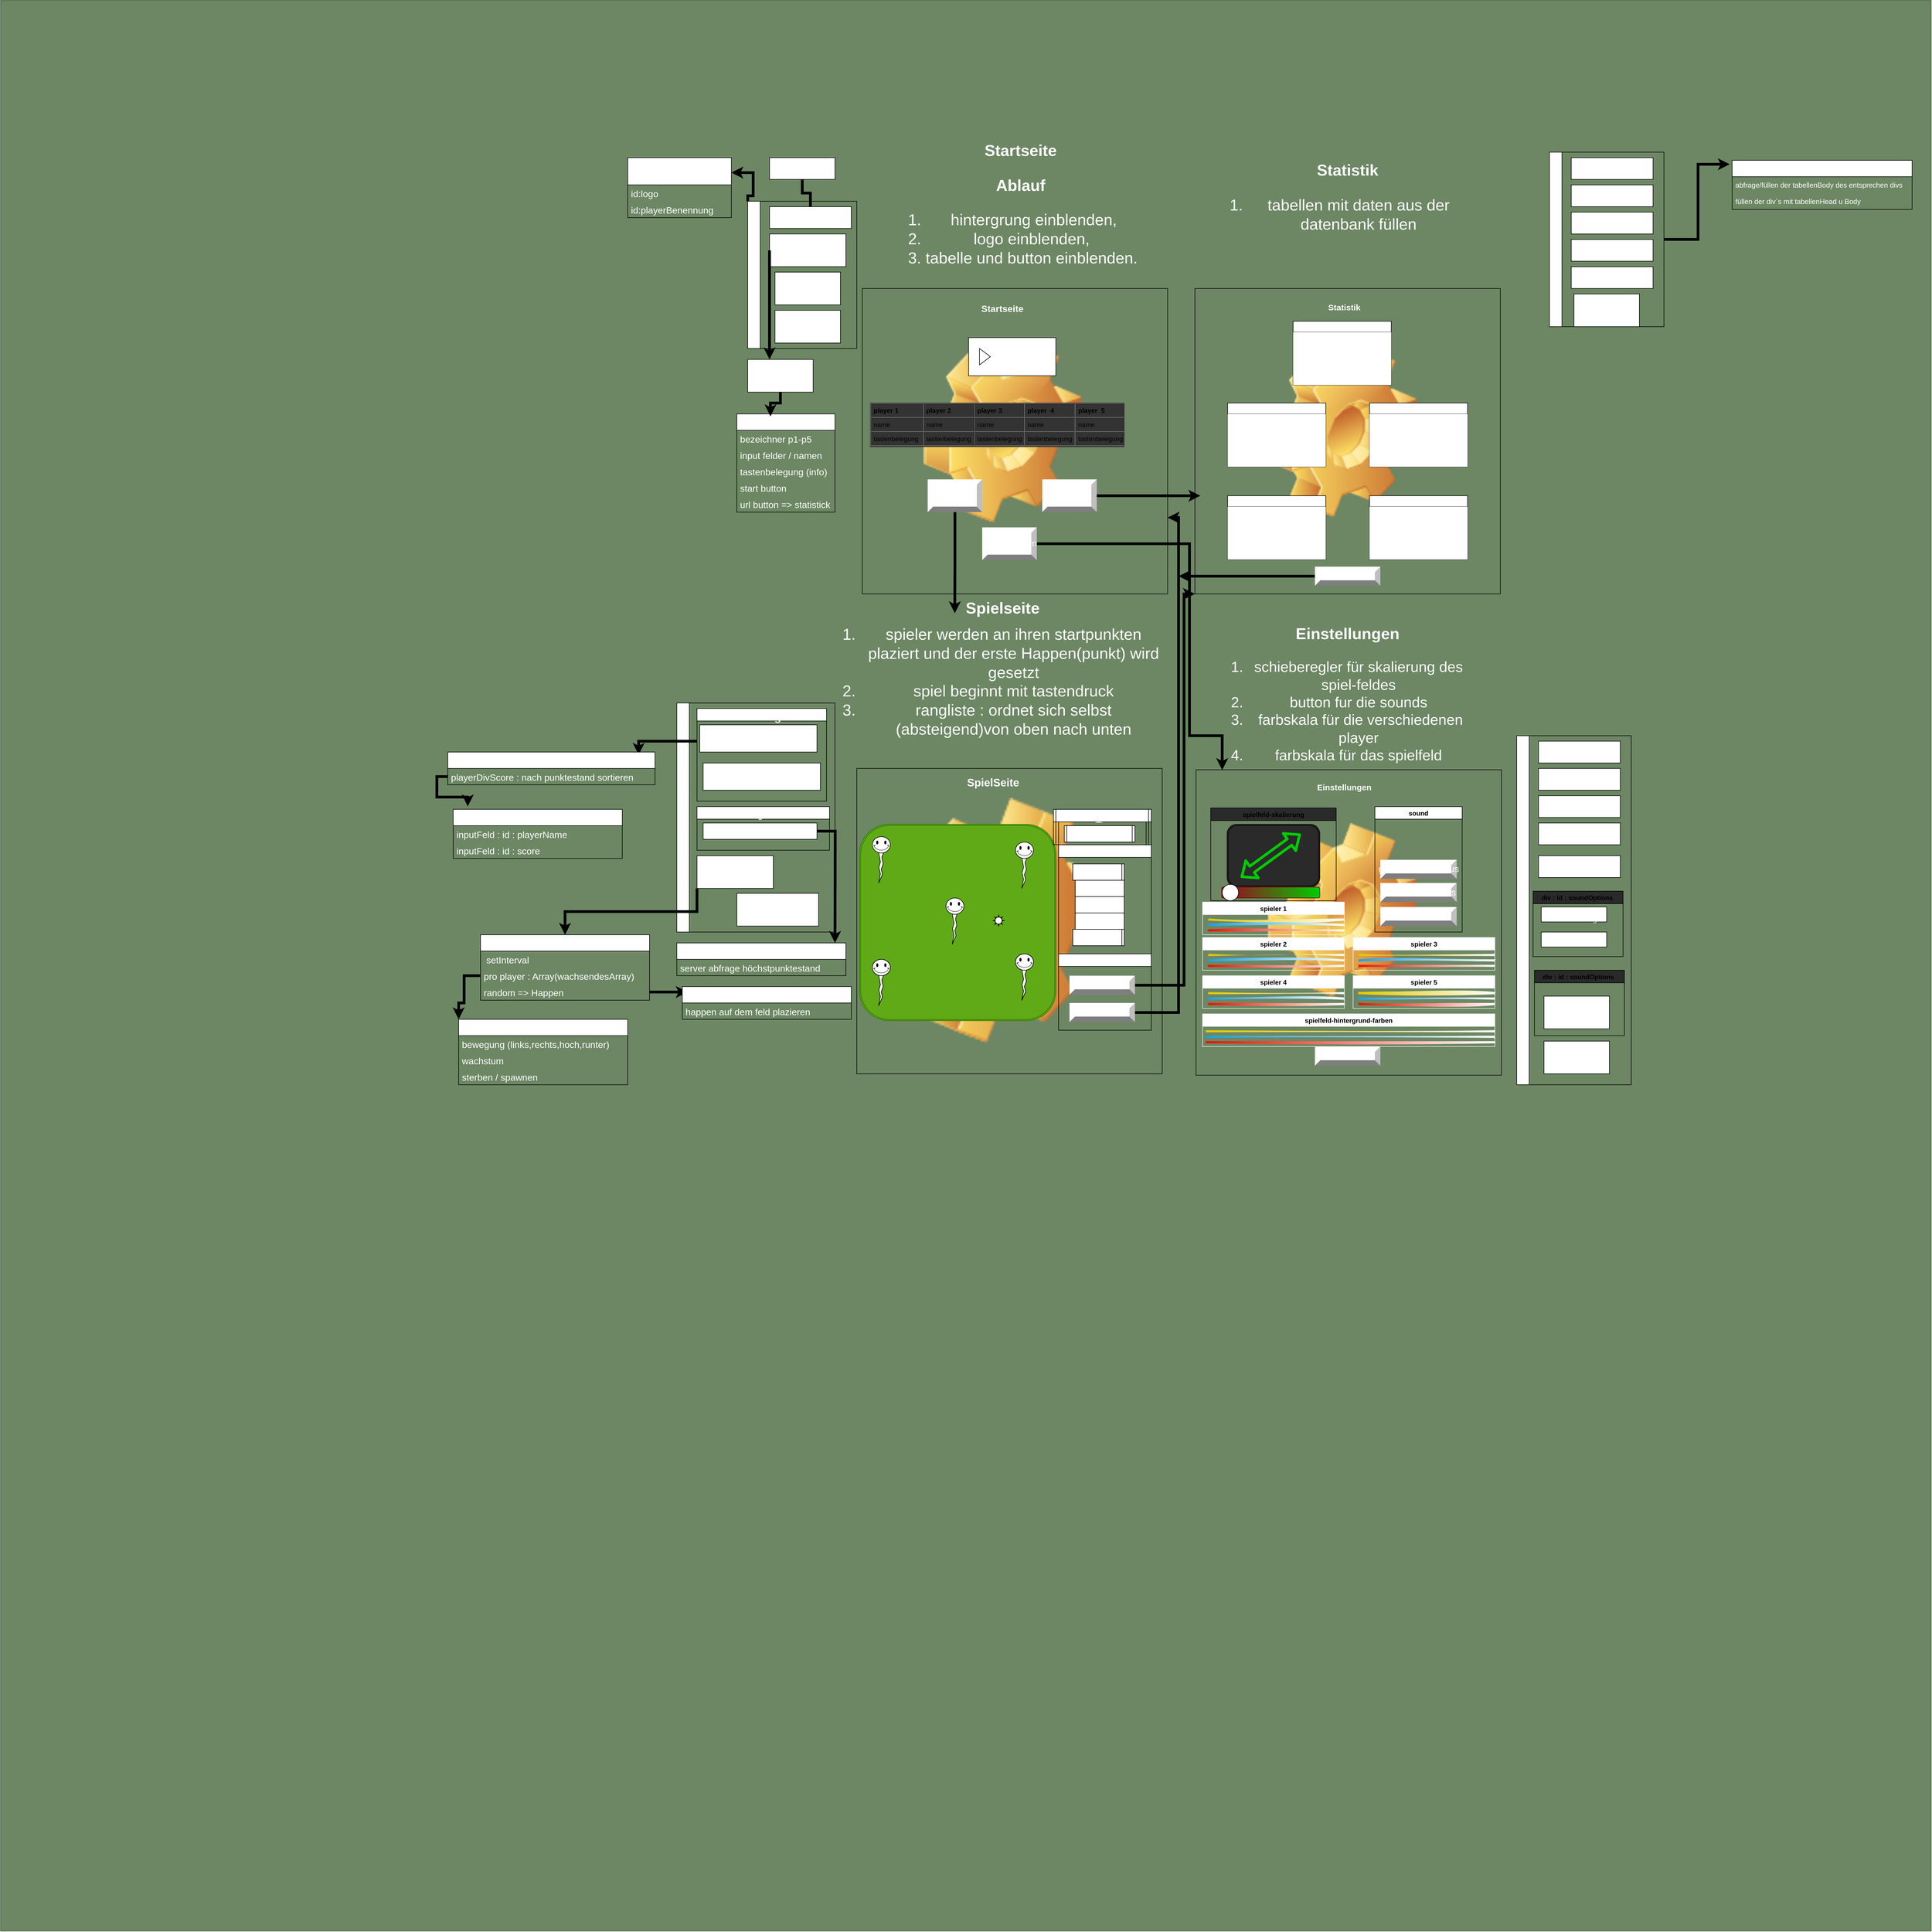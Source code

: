 <mxfile version="14.7.4" type="embed"><diagram id="e1YSu8DsM2RsHK_Zruqg" name="Seite-1-StartSeite"><mxGraphModel dx="3624" dy="-763" grid="1" gridSize="10" guides="1" tooltips="1" connect="1" arrows="1" fold="1" page="1" pageScale="1" pageWidth="827" pageHeight="1169" math="0" shadow="0"><root><mxCell id="0"/><mxCell id="1" parent="0"/><mxCell id="174" value="" style="whiteSpace=wrap;html=1;aspect=fixed;labelBackgroundColor=#333333;fillColor=#6d8764;strokeColor=#3A5431;fontColor=#ffffff;" parent="1" vertex="1"><mxGeometry x="-2040" y="1371.75" width="3540" height="3540" as="geometry"/></mxCell><mxCell id="34" value="" style="shape=image;html=1;verticalLabelPosition=bottom;verticalAlign=top;imageAspect=1;aspect=fixed;image=img/clipart/Gear_128x128.png;fontFamily=Helvetica;fontSize=13;fontColor=#FFFFFF;labelBackgroundColor=none;" parent="1" vertex="1"><mxGeometry x="283.65" y="2880" width="272.7" height="319.9" as="geometry"/></mxCell><mxCell id="35" value="&lt;div&gt;&lt;br&gt;&lt;/div&gt;" style="whiteSpace=wrap;html=1;aspect=fixed;glass=0;fillOpacity=0;strokeOpacity=100;fontColor=#FFFFFF;labelBackgroundColor=none;gradientDirection=north;gradientColor=#33FF33;fillColor=#FFFF66;" parent="1" vertex="1"><mxGeometry x="152" y="2782.5" width="560" height="560" as="geometry"/></mxCell><mxCell id="36" value="&lt;h3&gt;Einstellungen&lt;/h3&gt;" style="text;html=1;align=center;verticalAlign=middle;whiteSpace=wrap;rounded=0;fontFamily=Helvetica;fontSize=13;fontColor=#FFFFFF;labelBackgroundColor=none;" parent="1" vertex="1"><mxGeometry x="364" y="2800" width="120" height="30" as="geometry"/></mxCell><mxCell id="102" value="zur startseite" style="labelPosition=center;verticalLabelPosition=middle;align=center;html=1;shape=mxgraph.basic.shaded_button;dx=10;fontSize=17;fontColor=#FFFFFF;labelBackgroundColor=none;" parent="1" vertex="1"><mxGeometry x="370" y="3290" width="120" height="35" as="geometry"/></mxCell><mxCell id="103" value="&lt;h1 style=&quot;font-family: &amp;#34;helvetica&amp;#34; ; font-style: normal ; letter-spacing: normal ; text-indent: 0px ; text-transform: none ; word-spacing: 0px ; font-size: 29px&quot;&gt;Einstellungen&lt;/h1&gt;&lt;div&gt;&lt;ol style=&quot;font-size: 27px&quot;&gt;&lt;li&gt;schieberegler für skalierung des spiel-feldes&lt;/li&gt;&lt;li&gt;button fur die sounds&lt;/li&gt;&lt;li&gt;&amp;nbsp;farbskala für die verschiedenen player&lt;/li&gt;&lt;li&gt;farbskala für das spielfeld&lt;/li&gt;&lt;/ol&gt;&lt;/div&gt;" style="text;whiteSpace=wrap;html=1;fontSize=13;fontFamily=Helvetica;align=center;fontColor=#FFFFFF;labelBackgroundColor=none;" parent="1" vertex="1"><mxGeometry x="205" y="2490" width="450" height="280" as="geometry"/></mxCell><mxCell id="175" value="" style="shape=image;html=1;verticalLabelPosition=bottom;verticalAlign=top;imageAspect=1;aspect=fixed;image=img/clipart/Gear_128x128.png;glass=0;fontFamily=Helvetica;fontSize=13;fontColor=#FFFFFF;labelBackgroundColor=none;" parent="1" vertex="1"><mxGeometry x="-401.81" y="2834" width="383.61" height="450" as="geometry"/></mxCell><mxCell id="176" value="" style="shape=image;html=1;verticalLabelPosition=bottom;verticalAlign=top;imageAspect=1;aspect=fixed;image=img/clipart/Gear_128x128.png;glass=0;fontFamily=Helvetica;fontSize=13;fontColor=#FFFFFF;labelBackgroundColor=none;" parent="1" vertex="1"><mxGeometry x="-347.92" y="1989.95" width="289.84" height="340" as="geometry"/></mxCell><mxCell id="177" value="" style="shape=image;html=1;verticalLabelPosition=bottom;verticalAlign=top;imageAspect=1;aspect=fixed;image=img/clipart/Gear_128x128.png;fontFamily=Helvetica;fontSize=13;fontColor=#FFFFFF;labelBackgroundColor=none;" parent="1" vertex="1"><mxGeometry x="283.65" y="2000" width="272.7" height="319.9" as="geometry"/></mxCell><mxCell id="178" value="&lt;div&gt;&lt;br&gt;&lt;/div&gt;" style="whiteSpace=wrap;html=1;aspect=fixed;strokeOpacity=100;fillOpacity=0;fontColor=#FFFFFF;labelBackgroundColor=none;" parent="1" vertex="1"><mxGeometry x="-460" y="1900" width="560" height="560" as="geometry"/></mxCell><mxCell id="179" value="&lt;h1&gt;&lt;b&gt;&lt;font style=&quot;font-size: 17px&quot;&gt;Startseite&lt;/font&gt;&lt;/b&gt;&lt;/h1&gt;" style="text;html=1;align=center;verticalAlign=middle;whiteSpace=wrap;rounded=0;fontColor=#FFFFFF;labelBackgroundColor=none;" parent="1" vertex="1"><mxGeometry x="-250" y="1920" width="94" height="30" as="geometry"/></mxCell><mxCell id="180" style="edgeStyle=orthogonalEdgeStyle;rounded=0;orthogonalLoop=1;jettySize=auto;html=1;exitX=0;exitY=0;exitDx=0;exitDy=0;fontSize=17;strokeWidth=5;entryX=1;entryY=0.25;entryDx=0;entryDy=0;fontColor=#FFFFFF;labelBackgroundColor=none;" parent="1" source="181" target="186" edge="1"><mxGeometry relative="1" as="geometry"><mxPoint x="-690" y="1740" as="targetPoint"/><Array as="points"><mxPoint x="-660" y="1730"/><mxPoint x="-660" y="1688"/></Array></mxGeometry></mxCell><mxCell id="181" value="div : container" style="swimlane;horizontal=0;fontSize=17;fontColor=#FFFFFF;labelBackgroundColor=none;" parent="1" vertex="1"><mxGeometry x="-670" y="1740" width="200" height="270" as="geometry"/></mxCell><mxCell id="182" value="div : id : logo/hintergrund" style="rounded=0;whiteSpace=wrap;html=1;fontSize=17;fontColor=#FFFFFF;labelBackgroundColor=none;" parent="181" vertex="1"><mxGeometry x="40" y="10" width="150" height="40" as="geometry"/></mxCell><mxCell id="183" value="div : id : playerBenennung" style="rounded=0;whiteSpace=wrap;html=1;fontSize=17;fontColor=#FFFFFF;labelBackgroundColor=none;" parent="181" vertex="1"><mxGeometry x="40" y="60" width="140" height="60" as="geometry"/></mxCell><mxCell id="184" value="logo : bild/schrift" style="rounded=0;whiteSpace=wrap;html=1;fontFamily=Helvetica;fontSize=13;fontColor=#FFFFFF;labelBackgroundColor=none;" parent="181" vertex="1"><mxGeometry x="50" y="130" width="120" height="60" as="geometry"/></mxCell><mxCell id="185" value="buttons" style="rounded=0;whiteSpace=wrap;html=1;fontFamily=Helvetica;fontSize=13;fontColor=#FFFFFF;labelBackgroundColor=none;" parent="181" vertex="1"><mxGeometry x="50" y="200" width="120" height="60" as="geometry"/></mxCell><mxCell id="186" value="set interval : &#10;ein-/ aus-/ blenden " style="swimlane;fontStyle=0;childLayout=stackLayout;horizontal=1;startSize=50;horizontalStack=0;resizeParent=1;resizeParentMax=0;resizeLast=0;collapsible=1;marginBottom=0;fontSize=17;fontColor=#FFFFFF;labelBackgroundColor=none;" parent="1" vertex="1"><mxGeometry x="-890" y="1660" width="190" height="110" as="geometry"/></mxCell><mxCell id="187" value="id:logo    " style="text;align=left;verticalAlign=middle;spacingLeft=4;spacingRight=4;overflow=hidden;points=[[0,0.5],[1,0.5]];portConstraint=eastwest;rotatable=0;fontSize=17;fontColor=#FFFFFF;labelBackgroundColor=none;" parent="186" vertex="1"><mxGeometry y="50" width="190" height="30" as="geometry"/></mxCell><mxCell id="188" value="id:playerBenennung" style="text;align=left;verticalAlign=middle;spacingLeft=4;spacingRight=4;overflow=hidden;points=[[0,0.5],[1,0.5]];portConstraint=eastwest;rotatable=0;fontSize=17;fontColor=#FFFFFF;labelBackgroundColor=none;" parent="186" vertex="1"><mxGeometry y="80" width="190" height="30" as="geometry"/></mxCell><mxCell id="189" value="playerBenennung" style="swimlane;fontStyle=0;childLayout=stackLayout;horizontal=1;startSize=30;horizontalStack=0;resizeParent=1;resizeParentMax=0;resizeLast=0;collapsible=1;marginBottom=0;fontSize=17;fontColor=#FFFFFF;labelBackgroundColor=none;" parent="1" vertex="1"><mxGeometry x="-690" y="2130" width="180" height="180" as="geometry"/></mxCell><mxCell id="190" value="bezeichner p1-p5" style="text;align=left;verticalAlign=middle;spacingLeft=4;spacingRight=4;overflow=hidden;points=[[0,0.5],[1,0.5]];portConstraint=eastwest;rotatable=0;fontSize=17;fontColor=#FFFFFF;labelBackgroundColor=none;" parent="189" vertex="1"><mxGeometry y="30" width="180" height="30" as="geometry"/></mxCell><mxCell id="191" value="input felder / namen" style="text;align=left;verticalAlign=middle;spacingLeft=4;spacingRight=4;overflow=hidden;points=[[0,0.5],[1,0.5]];portConstraint=eastwest;rotatable=0;fontSize=17;fontColor=#FFFFFF;labelBackgroundColor=none;" parent="189" vertex="1"><mxGeometry y="60" width="180" height="30" as="geometry"/></mxCell><mxCell id="192" value="tastenbelegung (info)" style="text;align=left;verticalAlign=middle;spacingLeft=4;spacingRight=4;overflow=hidden;points=[[0,0.5],[1,0.5]];portConstraint=eastwest;rotatable=0;fontSize=17;fontColor=#FFFFFF;labelBackgroundColor=none;" parent="189" vertex="1"><mxGeometry y="90" width="180" height="30" as="geometry"/></mxCell><mxCell id="193" value="start button" style="text;align=left;verticalAlign=middle;spacingLeft=4;spacingRight=4;overflow=hidden;points=[[0,0.5],[1,0.5]];portConstraint=eastwest;rotatable=0;fontSize=17;fontColor=#FFFFFF;labelBackgroundColor=none;" parent="189" vertex="1"><mxGeometry y="120" width="180" height="30" as="geometry"/></mxCell><mxCell id="194" value="url button =&gt; statistick" style="text;align=left;verticalAlign=middle;spacingLeft=4;spacingRight=4;overflow=hidden;points=[[0,0.5],[1,0.5]];portConstraint=eastwest;rotatable=0;fontSize=17;fontColor=#FFFFFF;labelBackgroundColor=none;" parent="189" vertex="1"><mxGeometry y="150" width="180" height="30" as="geometry"/></mxCell><mxCell id="195" style="edgeStyle=orthogonalEdgeStyle;rounded=0;orthogonalLoop=1;jettySize=auto;html=1;exitX=0;exitY=0.5;exitDx=0;exitDy=0;fontSize=17;strokeWidth=5;fontColor=#FFFFFF;labelBackgroundColor=none;" parent="1" source="183" target="209" edge="1"><mxGeometry relative="1" as="geometry"><mxPoint x="-730.0" y="1850" as="targetPoint"/><Array as="points"><mxPoint x="-630" y="1950"/><mxPoint x="-630" y="1950"/></Array></mxGeometry></mxCell><mxCell id="196" value="bild" style="rounded=0;whiteSpace=wrap;html=1;fontSize=17;fontColor=#FFFFFF;labelBackgroundColor=none;" parent="1" vertex="1"><mxGeometry x="-630" y="1660" width="120" height="40" as="geometry"/></mxCell><mxCell id="197" value="" style="edgeStyle=orthogonalEdgeStyle;rounded=0;orthogonalLoop=1;jettySize=auto;html=1;exitX=0.5;exitY=0;exitDx=0;exitDy=0;fontSize=17;endArrow=none;strokeWidth=5;fontColor=#FFFFFF;labelBackgroundColor=none;" parent="1" source="182" target="196" edge="1"><mxGeometry relative="1" as="geometry"><mxPoint x="-570" y="1710" as="targetPoint"/><mxPoint x="-570" y="1760" as="sourcePoint"/></mxGeometry></mxCell><mxCell id="198" style="edgeStyle=orthogonalEdgeStyle;rounded=0;orthogonalLoop=1;jettySize=auto;html=1;exitX=0.5;exitY=1;exitDx=0;exitDy=0;fontSize=17;fontColor=#FFFFFF;labelBackgroundColor=none;" parent="1" source="196" target="196" edge="1"><mxGeometry relative="1" as="geometry"/></mxCell><mxCell id="199" style="edgeStyle=orthogonalEdgeStyle;rounded=0;orthogonalLoop=1;jettySize=auto;html=1;entryX=0.303;entryY=-0.008;entryDx=0;entryDy=0;entryPerimeter=0;fontFamily=Helvetica;fontSize=29;strokeWidth=5;fontColor=#FFFFFF;labelBackgroundColor=none;" parent="1" source="200" edge="1"><mxGeometry relative="1" as="geometry"><mxPoint x="-290.32" y="2495.52" as="targetPoint"/></mxGeometry></mxCell><UserObject label="start" linkTarget="_blank" id="200"><mxCell style="labelPosition=center;verticalLabelPosition=middle;align=center;html=1;shape=mxgraph.basic.shaded_button;dx=10;fontSize=17;fontColor=#FFFFFF;labelBackgroundColor=none;" parent="1" vertex="1"><mxGeometry x="-340" y="2250" width="100" height="60" as="geometry"/></mxCell></UserObject><mxCell id="201" style="edgeStyle=orthogonalEdgeStyle;rounded=0;orthogonalLoop=1;jettySize=auto;html=1;fontFamily=Helvetica;fontSize=29;strokeWidth=5;fontColor=#FFFFFF;labelBackgroundColor=none;" parent="1" source="202" edge="1"><mxGeometry relative="1" as="geometry"><mxPoint x="160" y="2280" as="targetPoint"/></mxGeometry></mxCell><mxCell id="202" value="statistik" style="labelPosition=center;verticalLabelPosition=middle;align=center;html=1;shape=mxgraph.basic.shaded_button;dx=10;fontSize=17;fontColor=#FFFFFF;labelBackgroundColor=none;" parent="1" vertex="1"><mxGeometry x="-130" y="2250" width="100" height="60" as="geometry"/></mxCell><mxCell id="203" value="&lt;table cellpadding=&quot;4&quot; cellspacing=&quot;0&quot; border=&quot;1&quot; style=&quot;font-size: 1em ; width: 100% ; height: 100%&quot;&gt;&lt;tbody&gt;&lt;tr&gt;&lt;th&gt;player 1&lt;/th&gt;&lt;th&gt;player 2&lt;/th&gt;&lt;/tr&gt;&lt;tr&gt;&lt;td&gt;name&lt;/td&gt;&lt;td&gt;name&lt;br&gt;&lt;/td&gt;&lt;/tr&gt;&lt;tr&gt;&lt;td&gt;tastenbelegung&lt;/td&gt;&lt;td&gt;tastenbelegung&lt;br&gt;&lt;/td&gt;&lt;/tr&gt;&lt;/tbody&gt;&lt;/table&gt; " style="verticalAlign=top;align=left;overflow=fill;fontSize=12;fontFamily=Helvetica;html=1;fillOpacity=0;labelBackgroundColor=#333333;" parent="1" vertex="1"><mxGeometry x="-445" y="2110" width="195" height="80" as="geometry"/></mxCell><mxCell id="204" value="&lt;table cellpadding=&quot;4&quot; cellspacing=&quot;0&quot; border=&quot;1&quot; style=&quot;font-size: 1em ; width: 100% ; height: 100%&quot;&gt;&lt;tbody&gt;&lt;tr&gt;&lt;th&gt;player 3&lt;/th&gt;&lt;th&gt;player&amp;nbsp;&amp;nbsp;4&lt;/th&gt;&lt;/tr&gt;&lt;tr&gt;&lt;td&gt;name&lt;br&gt;&lt;/td&gt;&lt;td&gt;name&lt;br&gt;&lt;/td&gt;&lt;/tr&gt;&lt;tr&gt;&lt;td&gt;tastenbelegung&lt;/td&gt;&lt;td&gt;tastenbelegung&lt;br&gt;&lt;/td&gt;&lt;/tr&gt;&lt;/tbody&gt;&lt;/table&gt; " style="verticalAlign=top;align=left;overflow=fill;fontSize=12;fontFamily=Helvetica;html=1;fillOpacity=0;labelBackgroundColor=#333333;" parent="1" vertex="1"><mxGeometry x="-255" y="2110" width="185" height="80" as="geometry"/></mxCell><mxCell id="205" value="&lt;table cellpadding=&quot;4&quot; cellspacing=&quot;0&quot; border=&quot;1&quot; style=&quot;font-size: 1em ; width: 100% ; height: 100%&quot;&gt;&lt;tbody&gt;&lt;tr&gt;&lt;th&gt;player&amp;nbsp;&amp;nbsp;5&lt;/th&gt;&lt;th&gt;&lt;br&gt;&lt;/th&gt;&lt;/tr&gt;&lt;tr&gt;&lt;td&gt;name&lt;br&gt;&lt;/td&gt;&lt;td&gt;&lt;br&gt;&lt;/td&gt;&lt;/tr&gt;&lt;tr&gt;&lt;td&gt;tastenbelegung&lt;br&gt;&lt;/td&gt;&lt;td&gt;&lt;/td&gt;&lt;/tr&gt;&lt;/tbody&gt;&lt;/table&gt; " style="verticalAlign=top;align=left;overflow=fill;fontSize=12;fontFamily=Helvetica;html=1;fillOpacity=0;labelBackgroundColor=#333333;" parent="1" vertex="1"><mxGeometry x="-70" y="2110" width="90" height="80" as="geometry"/></mxCell><mxCell id="206" value="Label" style="html=1;whiteSpace=wrap;container=1;recursiveResize=0;collapsible=0;fontFamily=Helvetica;fontSize=12;fontColor=#FFFFFF;labelBackgroundColor=none;" parent="1" vertex="1"><mxGeometry x="-265" y="1990" width="160" height="70" as="geometry"/></mxCell><mxCell id="207" value="" style="triangle;html=1;whiteSpace=wrap;fontFamily=Helvetica;fontSize=12;fontColor=#FFFFFF;labelBackgroundColor=none;" parent="206" vertex="1"><mxGeometry x="20" y="20" width="20" height="30" as="geometry"/></mxCell><mxCell id="208" value="" style="edgeStyle=orthogonalEdgeStyle;rounded=0;orthogonalLoop=1;jettySize=auto;html=1;fontFamily=Helvetica;fontSize=29;strokeWidth=5;entryX=0.343;entryY=0.024;entryDx=0;entryDy=0;entryPerimeter=0;fontColor=#FFFFFF;labelBackgroundColor=none;" parent="1" source="209" target="189" edge="1"><mxGeometry relative="1" as="geometry"><mxPoint x="-650" y="2130" as="targetPoint"/></mxGeometry></mxCell><mxCell id="209" value="tabelle" style="rounded=0;whiteSpace=wrap;html=1;fontFamily=Helvetica;fontSize=12;fontColor=#FFFFFF;labelBackgroundColor=none;" parent="1" vertex="1"><mxGeometry x="-670" y="2030" width="120" height="60" as="geometry"/></mxCell><mxCell id="210" value="&lt;h1 style=&quot;font-size: 29px&quot;&gt;&lt;font style=&quot;font-size: 29px&quot;&gt;Startseite&lt;/font&gt;&lt;/h1&gt;&lt;h3 style=&quot;font-size: 29px&quot;&gt;&lt;font style=&quot;font-size: 29px&quot;&gt;Ablauf&lt;/font&gt;&lt;/h3&gt;&lt;ol style=&quot;font-size: 29px&quot;&gt;&lt;li&gt;&lt;font style=&quot;font-size: 29px&quot;&gt;&amp;nbsp;hintergrung einblenden,&lt;/font&gt;&lt;/li&gt;&lt;li&gt;&lt;font style=&quot;font-size: 29px&quot;&gt;logo einblenden,&lt;/font&gt;&lt;/li&gt;&lt;li&gt;&lt;font style=&quot;font-size: 29px&quot;&gt;tabelle und button einblenden.&lt;/font&gt;&lt;/li&gt;&lt;/ol&gt;" style="text;html=1;align=center;verticalAlign=middle;resizable=0;points=[];autosize=1;fontSize=12;fontFamily=Helvetica;fontColor=#FFFFFF;labelBackgroundColor=none;" parent="1" vertex="1"><mxGeometry x="-390" y="1660" width="440" height="180" as="geometry"/></mxCell><mxCell id="211" value="&lt;div&gt;&lt;br&gt;&lt;/div&gt;" style="whiteSpace=wrap;html=1;aspect=fixed;fillOpacity=0;fontColor=#FFFFFF;labelBackgroundColor=none;" parent="1" vertex="1"><mxGeometry x="-470" y="2780" width="560" height="560" as="geometry"/></mxCell><mxCell id="212" value="&lt;div&gt;&lt;br&gt;&lt;/div&gt;" style="whiteSpace=wrap;html=1;aspect=fixed;glass=0;fillOpacity=0;strokeOpacity=100;fontColor=#FFFFFF;labelBackgroundColor=none;" parent="1" vertex="1"><mxGeometry x="150" y="1900" width="560" height="560" as="geometry"/></mxCell><mxCell id="213" value="" style="shape=ext;double=1;rounded=1;whiteSpace=wrap;html=1;fontFamily=Helvetica;fontSize=29;fontColor=#ffffff;labelBackgroundColor=none;fillColor=#60a917;strokeColor=#2D7600;" parent="1" vertex="1"><mxGeometry x="-465" y="2882.5" width="360" height="360" as="geometry"/></mxCell><mxCell id="214" value="div : container" style="swimlane;horizontal=0;fontSize=17;fontColor=#FFFFFF;labelBackgroundColor=none;" parent="1" vertex="1"><mxGeometry x="-800" y="2660" width="290" height="420" as="geometry"/></mxCell><mxCell id="215" value="canvas : id : spielFeld" style="rounded=0;whiteSpace=wrap;html=1;fontSize=17;fontColor=#FFFFFF;labelBackgroundColor=none;" parent="214" vertex="1"><mxGeometry x="37" y="280" width="140" height="60" as="geometry"/></mxCell><mxCell id="216" value="&lt;font style=&quot;font-size: 21px&quot;&gt;div : id rangListe&lt;/font&gt;" style="swimlane;fontFamily=Helvetica;fontSize=29;html=1;fontColor=#FFFFFF;labelBackgroundColor=none;" parent="214" vertex="1"><mxGeometry x="37" y="10" width="237.5" height="170" as="geometry"/></mxCell><mxCell id="217" value="div : id : player 1 score" style="rounded=0;whiteSpace=wrap;html=1;fontSize=17;fontColor=#FFFFFF;labelBackgroundColor=none;" parent="216" vertex="1"><mxGeometry x="5" y="30" width="215" height="50" as="geometry"/></mxCell><mxCell id="218" value="div : id : player 2 score" style="rounded=0;whiteSpace=wrap;html=1;fontSize=17;fontColor=#FFFFFF;labelBackgroundColor=none;" parent="214" vertex="1"><mxGeometry x="48.25" y="110" width="215" height="50" as="geometry"/></mxCell><mxCell id="219" value="&lt;font style=&quot;font-size: 13px&quot;&gt;div hightscore&lt;/font&gt;" style="swimlane;fontFamily=Helvetica;fontSize=28;html=1;startSize=23;fontColor=#FFFFFF;labelBackgroundColor=none;" parent="214" vertex="1"><mxGeometry x="37" y="190" width="243" height="80" as="geometry"/></mxCell><mxCell id="220" value="&amp;lt;h4&amp;gt; : id : topscore : style : red" style="rounded=0;whiteSpace=wrap;html=1;fontFamily=Helvetica;fontSize=13;fontColor=#FFFFFF;labelBackgroundColor=none;" parent="219" vertex="1"><mxGeometry x="11.25" y="30" width="208.75" height="30" as="geometry"/></mxCell><mxCell id="221" value="buttons" style="rounded=0;whiteSpace=wrap;html=1;fontFamily=Helvetica;fontSize=13;fontColor=#FFFFFF;labelBackgroundColor=none;" parent="214" vertex="1"><mxGeometry x="110" y="349" width="150" height="60" as="geometry"/></mxCell><mxCell id="222" style="edgeStyle=orthogonalEdgeStyle;rounded=0;orthogonalLoop=1;jettySize=auto;html=1;exitX=0.5;exitY=1;exitDx=0;exitDy=0;fontSize=17;fontColor=#FFFFFF;labelBackgroundColor=none;" parent="1" edge="1"><mxGeometry relative="1" as="geometry"><mxPoint x="-560" y="1710" as="sourcePoint"/><mxPoint x="-560" y="1710" as="targetPoint"/></mxGeometry></mxCell><mxCell id="223" value="rangListe im spiel ablauf" style="swimlane;fontFamily=Helvetica;fontSize=10;html=1;fontColor=#FFFFFF;labelBackgroundColor=none;" parent="1" vertex="1"><mxGeometry x="-100" y="2920" width="170" height="340" as="geometry"/></mxCell><mxCell id="224" value="&lt;font style=&quot;font-size: 13px&quot;&gt;div button&lt;/font&gt;" style="swimlane;fontFamily=Helvetica;fontSize=28;html=1;fontColor=#FFFFFF;labelBackgroundColor=none;" parent="223" vertex="1"><mxGeometry y="200" width="170" height="140" as="geometry"/></mxCell><mxCell id="225" value="zur startseite" style="labelPosition=center;verticalLabelPosition=middle;align=center;html=1;shape=mxgraph.basic.shaded_button;dx=10;fontSize=17;fontColor=#FFFFFF;labelBackgroundColor=none;" parent="224" vertex="1"><mxGeometry x="20" y="90" width="120" height="35" as="geometry"/></mxCell><mxCell id="226" value="statistik" style="labelPosition=center;verticalLabelPosition=middle;align=center;html=1;shape=mxgraph.basic.shaded_button;dx=10;fontSize=17;fontColor=#FFFFFF;labelBackgroundColor=none;" parent="224" vertex="1"><mxGeometry x="20" y="40" width="120" height="35" as="geometry"/></mxCell><mxCell id="227" value="&lt;font style=&quot;font-size: 10px&quot;&gt;playerName:punkte&lt;/font&gt;" style="rounded=0;whiteSpace=wrap;html=1;fontFamily=Helvetica;fontSize=21;fontColor=#FFFFFF;labelBackgroundColor=none;" parent="223" vertex="1"><mxGeometry x="30.5" y="35" width="90" height="30" as="geometry"/></mxCell><mxCell id="228" value="&lt;font style=&quot;font-size: 10px&quot;&gt;playerName:punkte&lt;/font&gt;" style="rounded=0;whiteSpace=wrap;html=1;fontFamily=Helvetica;fontSize=21;fontColor=#FFFFFF;labelBackgroundColor=none;" parent="223" vertex="1"><mxGeometry x="30.5" y="65" width="90" height="30" as="geometry"/></mxCell><mxCell id="229" value="&lt;font style=&quot;font-size: 10px&quot;&gt;playerName:punkte&lt;/font&gt;" style="rounded=0;whiteSpace=wrap;html=1;fontFamily=Helvetica;fontSize=21;fontColor=#FFFFFF;labelBackgroundColor=none;" parent="223" vertex="1"><mxGeometry x="30.5" y="95" width="90" height="30" as="geometry"/></mxCell><mxCell id="230" value="&lt;font style=&quot;font-size: 10px&quot;&gt;playerName:punkte&lt;/font&gt;" style="rounded=0;whiteSpace=wrap;html=1;fontFamily=Helvetica;fontSize=21;fontColor=#FFFFFF;labelBackgroundColor=none;" parent="223" vertex="1"><mxGeometry x="30.5" y="125" width="90" height="30" as="geometry"/></mxCell><mxCell id="231" value="&lt;font style=&quot;font-size: 10px&quot;&gt;playerName:punkte&lt;/font&gt;" style="rounded=0;whiteSpace=wrap;html=1;fontFamily=Helvetica;fontSize=21;fontColor=#FFFFFF;labelBackgroundColor=none;" parent="223" vertex="1"><mxGeometry x="30.5" y="155" width="90" height="30" as="geometry"/></mxCell><mxCell id="232" value="&lt;font style=&quot;font-size: 13px&quot;&gt;div hightscore&lt;/font&gt;" style="swimlane;fontFamily=Helvetica;fontSize=28;html=1;startSize=23;fontColor=#FFFFFF;labelBackgroundColor=none;" parent="223" vertex="1"><mxGeometry x="-9.5" y="-65" width="170" height="65" as="geometry"/></mxCell><mxCell id="233" value="top score&amp;nbsp;" style="rounded=0;whiteSpace=wrap;html=1;fontFamily=Helvetica;fontSize=13;fontColor=#FFFFFF;labelBackgroundColor=none;" parent="232" vertex="1"><mxGeometry x="20" y="30" width="120" height="30" as="geometry"/></mxCell><mxCell id="234" value="&lt;font style=&quot;font-size: 10px&quot;&gt;playerName:punkte&lt;/font&gt;" style="rounded=0;whiteSpace=wrap;html=1;fontFamily=Helvetica;fontSize=21;fontColor=#FFFFFF;labelBackgroundColor=none;" parent="223" vertex="1"><mxGeometry x="26" y="35" width="90" height="30" as="geometry"/></mxCell><mxCell id="235" value="&lt;font style=&quot;font-size: 10px&quot;&gt;playerName:punkte&lt;/font&gt;" style="rounded=0;whiteSpace=wrap;html=1;fontFamily=Helvetica;fontSize=21;fontColor=#FFFFFF;labelBackgroundColor=none;" parent="223" vertex="1"><mxGeometry x="26" y="155" width="90" height="30" as="geometry"/></mxCell><mxCell id="236" value="&lt;font style=&quot;font-size: 13px&quot;&gt;div hightscore&lt;/font&gt;" style="swimlane;fontFamily=Helvetica;fontSize=28;html=1;startSize=23;fontColor=#FFFFFF;labelBackgroundColor=none;" parent="223" vertex="1"><mxGeometry x="-9.5" y="-65" width="170" height="65" as="geometry"/></mxCell><mxCell id="237" value="top score&amp;nbsp;" style="rounded=0;whiteSpace=wrap;html=1;fontFamily=Helvetica;fontSize=13;fontColor=#FFFFFF;labelBackgroundColor=none;" parent="236" vertex="1"><mxGeometry x="20" y="30" width="120" height="30" as="geometry"/></mxCell><mxCell id="238" value="&lt;font style=&quot;font-size: 10px&quot;&gt;playerName:punkte&lt;/font&gt;" style="rounded=0;whiteSpace=wrap;html=1;fontFamily=Helvetica;fontSize=21;fontColor=#FFFFFF;labelBackgroundColor=none;" parent="223" vertex="1"><mxGeometry x="26" y="35" width="90" height="30" as="geometry"/></mxCell><mxCell id="239" value="&lt;font style=&quot;font-size: 10px&quot;&gt;playerName:punkte&lt;/font&gt;" style="rounded=0;whiteSpace=wrap;html=1;fontFamily=Helvetica;fontSize=21;fontColor=#FFFFFF;labelBackgroundColor=none;" parent="223" vertex="1"><mxGeometry x="26" y="155" width="90" height="30" as="geometry"/></mxCell><mxCell id="240" value="&lt;h1&gt;SpielSeite&lt;/h1&gt;" style="text;html=1;align=center;verticalAlign=middle;whiteSpace=wrap;rounded=0;fontFamily=Helvetica;fontSize=10;fontColor=#FFFFFF;labelBackgroundColor=none;" parent="1" vertex="1"><mxGeometry x="-250" y="2790" width="60" height="30" as="geometry"/></mxCell><mxCell id="241" value="&lt;h1&gt;&lt;font style=&quot;font-size: 29px&quot;&gt;Spielseite&lt;/font&gt;&lt;/h1&gt;&lt;div&gt;&lt;ol&gt;&lt;li style=&quot;font-size: 29px&quot;&gt;&lt;font style=&quot;font-size: 29px&quot;&gt;spieler werden an ihren startpunkten plaziert und der erste Happen(punkt) wird gesetzt&lt;/font&gt;&lt;/li&gt;&lt;li style=&quot;font-size: 29px&quot;&gt;&lt;span&gt;spiel beginnt mit tastendruck&lt;/span&gt;&lt;br&gt;&lt;/li&gt;&lt;li style=&quot;font-size: 29px&quot;&gt;&lt;span&gt;rangliste : ordnet sich selbst (absteigend)von oben nach unten&lt;/span&gt;&lt;/li&gt;&lt;/ol&gt;&lt;/div&gt;" style="text;html=1;align=center;verticalAlign=middle;whiteSpace=wrap;rounded=0;fontFamily=Helvetica;fontSize=10;fontColor=#FFFFFF;labelBackgroundColor=none;" parent="1" vertex="1"><mxGeometry x="-505.5" y="2420" width="605" height="350" as="geometry"/></mxCell><mxCell id="242" value="" style="verticalLabelPosition=bottom;verticalAlign=top;html=1;shape=mxgraph.basic.flash;fontFamily=Helvetica;fontSize=29;fontColor=#FFFFFF;labelBackgroundColor=none;" parent="1" vertex="1"><mxGeometry x="-430" y="2910" width="10" height="80" as="geometry"/></mxCell><mxCell id="243" value="" style="verticalLabelPosition=bottom;verticalAlign=top;html=1;shape=mxgraph.basic.flash;fontFamily=Helvetica;fontSize=29;fontColor=#FFFFFF;labelBackgroundColor=none;" parent="1" vertex="1"><mxGeometry x="-167.5" y="2920" width="10" height="80" as="geometry"/></mxCell><mxCell id="244" value="" style="verticalLabelPosition=bottom;verticalAlign=top;html=1;shape=mxgraph.basic.smiley;fontFamily=Helvetica;fontSize=29;fontColor=#FFFFFF;labelBackgroundColor=none;" parent="1" vertex="1"><mxGeometry x="-179" y="2915" width="33" height="30" as="geometry"/></mxCell><mxCell id="245" value="" style="verticalLabelPosition=bottom;verticalAlign=top;html=1;shape=mxgraph.basic.flash;fontFamily=Helvetica;fontSize=29;fontColor=#FFFFFF;labelBackgroundColor=none;" parent="1" vertex="1"><mxGeometry x="-430" y="3135" width="10" height="80" as="geometry"/></mxCell><mxCell id="246" value="" style="verticalLabelPosition=bottom;verticalAlign=top;html=1;shape=mxgraph.basic.smiley;fontFamily=Helvetica;fontSize=29;fontColor=#FFFFFF;labelBackgroundColor=none;" parent="1" vertex="1"><mxGeometry x="-441.5" y="3130" width="33" height="30" as="geometry"/></mxCell><mxCell id="247" value="" style="verticalLabelPosition=bottom;verticalAlign=top;html=1;shape=mxgraph.basic.flash;fontFamily=Helvetica;fontSize=29;fontColor=#FFFFFF;labelBackgroundColor=none;" parent="1" vertex="1"><mxGeometry x="-167.5" y="3125" width="10" height="80" as="geometry"/></mxCell><mxCell id="248" value="" style="verticalLabelPosition=bottom;verticalAlign=top;html=1;shape=mxgraph.basic.smiley;fontFamily=Helvetica;fontSize=29;fontColor=#FFFFFF;labelBackgroundColor=none;" parent="1" vertex="1"><mxGeometry x="-179" y="3120" width="33" height="30" as="geometry"/></mxCell><mxCell id="249" value="" style="verticalLabelPosition=bottom;verticalAlign=top;html=1;shape=mxgraph.basic.flash;fontFamily=Helvetica;fontSize=29;fontColor=#FFFFFF;labelBackgroundColor=none;" parent="1" vertex="1"><mxGeometry x="-295" y="3022.5" width="10" height="80" as="geometry"/></mxCell><mxCell id="250" value="" style="verticalLabelPosition=bottom;verticalAlign=top;html=1;shape=mxgraph.basic.smiley;fontFamily=Helvetica;fontSize=29;fontColor=#FFFFFF;labelBackgroundColor=none;" parent="1" vertex="1"><mxGeometry x="-306.5" y="3017.5" width="33" height="30" as="geometry"/></mxCell><mxCell id="251" value="" style="verticalLabelPosition=bottom;verticalAlign=top;html=1;shape=mxgraph.basic.sun;fontFamily=Helvetica;fontSize=29;fontColor=#FFFFFF;labelBackgroundColor=none;" parent="1" vertex="1"><mxGeometry x="-220" y="3049" width="20" height="20" as="geometry"/></mxCell><mxCell id="252" value="spielschleife " style="swimlane;fontStyle=0;childLayout=stackLayout;horizontal=1;startSize=30;horizontalStack=0;resizeParent=1;resizeParentMax=0;resizeLast=0;collapsible=1;marginBottom=0;fontSize=17;fontColor=#FFFFFF;labelBackgroundColor=none;" parent="1" vertex="1"><mxGeometry x="-1160" y="3085" width="310" height="120" as="geometry"/></mxCell><mxCell id="253" value=" setInterval" style="text;align=left;verticalAlign=middle;spacingLeft=4;spacingRight=4;overflow=hidden;points=[[0,0.5],[1,0.5]];portConstraint=eastwest;rotatable=0;fontSize=17;fontColor=#FFFFFF;labelBackgroundColor=none;" parent="252" vertex="1"><mxGeometry y="30" width="310" height="30" as="geometry"/></mxCell><mxCell id="254" value="pro player : Array(wachsendesArray)" style="text;align=left;verticalAlign=middle;spacingLeft=4;spacingRight=4;overflow=hidden;points=[[0,0.5],[1,0.5]];portConstraint=eastwest;rotatable=0;fontSize=17;fontColor=#FFFFFF;labelBackgroundColor=none;" parent="252" vertex="1"><mxGeometry y="60" width="310" height="30" as="geometry"/></mxCell><mxCell id="255" value="random =&gt; Happen " style="text;align=left;verticalAlign=middle;spacingLeft=4;spacingRight=4;overflow=hidden;points=[[0,0.5],[1,0.5]];portConstraint=eastwest;rotatable=0;fontSize=17;fontColor=#FFFFFF;labelBackgroundColor=none;" parent="252" vertex="1"><mxGeometry y="90" width="310" height="30" as="geometry"/></mxCell><mxCell id="256" style="edgeStyle=orthogonalEdgeStyle;rounded=0;orthogonalLoop=1;jettySize=auto;html=1;exitX=0;exitY=1;exitDx=0;exitDy=0;fontFamily=Helvetica;fontSize=29;strokeWidth=5;fontColor=#FFFFFF;labelBackgroundColor=none;" parent="1" source="215" target="252" edge="1"><mxGeometry relative="1" as="geometry"/></mxCell><mxCell id="257" style="edgeStyle=orthogonalEdgeStyle;rounded=0;orthogonalLoop=1;jettySize=auto;html=1;fontFamily=Helvetica;fontSize=29;strokeWidth=5;fontColor=#FFFFFF;labelBackgroundColor=none;" parent="1" source="216" edge="1"><mxGeometry relative="1" as="geometry"><mxPoint x="-870" y="2755.0" as="targetPoint"/><Array as="points"><mxPoint x="-870" y="2730"/></Array></mxGeometry></mxCell><mxCell id="258" value="rangListe" style="swimlane;fontStyle=0;childLayout=stackLayout;horizontal=1;startSize=30;horizontalStack=0;resizeParent=1;resizeParentMax=0;resizeLast=0;collapsible=1;marginBottom=0;fontSize=17;fontColor=#FFFFFF;labelBackgroundColor=none;" parent="1" vertex="1"><mxGeometry x="-1220" y="2750" width="380" height="60" as="geometry"/></mxCell><mxCell id="259" value="playerDivScore : nach punktestand sortieren   " style="text;align=left;verticalAlign=middle;spacingLeft=4;spacingRight=4;overflow=hidden;points=[[0,0.5],[1,0.5]];portConstraint=eastwest;rotatable=0;fontSize=17;fontColor=#FFFFFF;labelBackgroundColor=none;" parent="258" vertex="1"><mxGeometry y="30" width="380" height="30" as="geometry"/></mxCell><mxCell id="260" value="playerDivScore" style="swimlane;fontStyle=0;childLayout=stackLayout;horizontal=1;startSize=30;horizontalStack=0;resizeParent=1;resizeParentMax=0;resizeLast=0;collapsible=1;marginBottom=0;fontSize=17;fontColor=#FFFFFF;labelBackgroundColor=none;" parent="1" vertex="1"><mxGeometry x="-1210" y="2855" width="310" height="90" as="geometry"/></mxCell><mxCell id="261" value="inputFeld : id : playerName" style="text;align=left;verticalAlign=middle;spacingLeft=4;spacingRight=4;overflow=hidden;points=[[0,0.5],[1,0.5]];portConstraint=eastwest;rotatable=0;fontSize=17;fontColor=#FFFFFF;labelBackgroundColor=none;" parent="260" vertex="1"><mxGeometry y="30" width="310" height="30" as="geometry"/></mxCell><mxCell id="262" value="inputFeld : id : score" style="text;align=left;verticalAlign=middle;spacingLeft=4;spacingRight=4;overflow=hidden;points=[[0,0.5],[1,0.5]];portConstraint=eastwest;rotatable=0;fontSize=17;fontColor=#FFFFFF;labelBackgroundColor=none;" parent="260" vertex="1"><mxGeometry y="60" width="310" height="30" as="geometry"/></mxCell><mxCell id="263" style="edgeStyle=orthogonalEdgeStyle;rounded=0;orthogonalLoop=1;jettySize=auto;html=1;entryX=0.086;entryY=-0.06;entryDx=0;entryDy=0;entryPerimeter=0;fontFamily=Helvetica;fontSize=29;strokeWidth=5;fontColor=#FFFFFF;labelBackgroundColor=none;" parent="1" source="259" target="260" edge="1"><mxGeometry relative="1" as="geometry"/></mxCell><mxCell id="264" value="&lt;font style=&quot;font-size: 13px&quot;&gt;div hightscore&lt;/font&gt;" style="swimlane;fontFamily=Helvetica;fontSize=28;html=1;startSize=23;fontColor=#FFFFFF;labelBackgroundColor=none;" parent="1" vertex="1"><mxGeometry x="-100" y="2855" width="170" height="65" as="geometry"/></mxCell><mxCell id="265" value="top score&amp;nbsp;" style="rounded=0;whiteSpace=wrap;html=1;fontFamily=Helvetica;fontSize=13;fontColor=#FFFFFF;labelBackgroundColor=none;" parent="264" vertex="1"><mxGeometry x="20" y="30" width="120" height="30" as="geometry"/></mxCell><mxCell id="266" value="&lt;font style=&quot;font-size: 13px&quot;&gt;div hightscore&lt;/font&gt;" style="swimlane;fontFamily=Helvetica;fontSize=28;html=1;startSize=23;fontColor=#FFFFFF;labelBackgroundColor=none;" parent="264" vertex="1"><mxGeometry x="-5" width="170" height="65" as="geometry"/></mxCell><mxCell id="267" value="top score&amp;nbsp;" style="rounded=0;whiteSpace=wrap;html=1;fontFamily=Helvetica;fontSize=13;fontColor=#FFFFFF;labelBackgroundColor=none;" parent="266" vertex="1"><mxGeometry x="20" y="30" width="120" height="30" as="geometry"/></mxCell><mxCell id="268" style="edgeStyle=orthogonalEdgeStyle;rounded=0;orthogonalLoop=1;jettySize=auto;html=1;fontFamily=Helvetica;fontSize=13;strokeWidth=5;fontColor=#FFFFFF;labelBackgroundColor=none;" parent="1" source="220" edge="1"><mxGeometry relative="1" as="geometry"><mxPoint x="-509.952" y="3100" as="targetPoint"/></mxGeometry></mxCell><mxCell id="269" value="topScore" style="swimlane;fontStyle=0;childLayout=stackLayout;horizontal=1;startSize=30;horizontalStack=0;resizeParent=1;resizeParentMax=0;resizeLast=0;collapsible=1;marginBottom=0;fontSize=17;fontColor=#FFFFFF;labelBackgroundColor=none;" parent="1" vertex="1"><mxGeometry x="-800" y="3100" width="310" height="60" as="geometry"/></mxCell><mxCell id="270" value="server abfrage höchstpunktestand" style="text;align=left;verticalAlign=middle;spacingLeft=4;spacingRight=4;overflow=hidden;points=[[0,0.5],[1,0.5]];portConstraint=eastwest;rotatable=0;fontSize=17;fontColor=#FFFFFF;labelBackgroundColor=none;" parent="269" vertex="1"><mxGeometry y="30" width="310" height="30" as="geometry"/></mxCell><mxCell id="271" style="edgeStyle=orthogonalEdgeStyle;rounded=0;orthogonalLoop=1;jettySize=auto;html=1;fontFamily=Helvetica;fontSize=13;strokeWidth=5;entryX=0;entryY=0;entryDx=0;entryDy=0;fontColor=#FFFFFF;labelBackgroundColor=none;" parent="1" source="254" target="275" edge="1"><mxGeometry relative="1" as="geometry"><mxPoint x="-1230" y="3160" as="targetPoint"/><Array as="points"><mxPoint x="-1190" y="3160"/><mxPoint x="-1190" y="3210"/><mxPoint x="-1200" y="3210"/></Array></mxGeometry></mxCell><mxCell id="272" style="edgeStyle=orthogonalEdgeStyle;rounded=0;orthogonalLoop=1;jettySize=auto;html=1;fontFamily=Helvetica;fontSize=13;strokeWidth=5;fontColor=#FFFFFF;labelBackgroundColor=none;" parent="1" source="255" edge="1"><mxGeometry relative="1" as="geometry"><mxPoint x="-780" y="3190" as="targetPoint"/></mxGeometry></mxCell><mxCell id="273" value="random Happen" style="swimlane;fontStyle=0;childLayout=stackLayout;horizontal=1;startSize=30;horizontalStack=0;resizeParent=1;resizeParentMax=0;resizeLast=0;collapsible=1;marginBottom=0;fontSize=17;fontColor=#FFFFFF;labelBackgroundColor=none;" parent="1" vertex="1"><mxGeometry x="-790" y="3180" width="310" height="60" as="geometry"/></mxCell><mxCell id="274" value="happen auf dem feld plazieren" style="text;align=left;verticalAlign=middle;spacingLeft=4;spacingRight=4;overflow=hidden;points=[[0,0.5],[1,0.5]];portConstraint=eastwest;rotatable=0;fontSize=17;fontColor=#FFFFFF;labelBackgroundColor=none;" parent="273" vertex="1"><mxGeometry y="30" width="310" height="30" as="geometry"/></mxCell><mxCell id="275" value="wachsendesArray(snake)" style="swimlane;fontStyle=0;childLayout=stackLayout;horizontal=1;startSize=30;horizontalStack=0;resizeParent=1;resizeParentMax=0;resizeLast=0;collapsible=1;marginBottom=0;fontSize=17;fontColor=#FFFFFF;labelBackgroundColor=none;" parent="1" vertex="1"><mxGeometry x="-1200" y="3240" width="310" height="120" as="geometry"/></mxCell><mxCell id="276" value="bewegung (links,rechts,hoch,runter)" style="text;align=left;verticalAlign=middle;spacingLeft=4;spacingRight=4;overflow=hidden;points=[[0,0.5],[1,0.5]];portConstraint=eastwest;rotatable=0;fontSize=17;fontColor=#FFFFFF;labelBackgroundColor=none;" parent="275" vertex="1"><mxGeometry y="30" width="310" height="30" as="geometry"/></mxCell><mxCell id="277" value="wachstum" style="text;align=left;verticalAlign=middle;spacingLeft=4;spacingRight=4;overflow=hidden;points=[[0,0.5],[1,0.5]];portConstraint=eastwest;rotatable=0;fontSize=17;fontColor=#FFFFFF;labelBackgroundColor=none;" parent="275" vertex="1"><mxGeometry y="60" width="310" height="30" as="geometry"/></mxCell><mxCell id="278" value="sterben / spawnen" style="text;align=left;verticalAlign=middle;spacingLeft=4;spacingRight=4;overflow=hidden;points=[[0,0.5],[1,0.5]];portConstraint=eastwest;rotatable=0;fontSize=17;fontColor=#FFFFFF;labelBackgroundColor=none;" parent="275" vertex="1"><mxGeometry y="90" width="310" height="30" as="geometry"/></mxCell><mxCell id="279" style="edgeStyle=orthogonalEdgeStyle;rounded=0;orthogonalLoop=1;jettySize=auto;html=1;entryX=1;entryY=0.75;entryDx=0;entryDy=0;fontFamily=Helvetica;fontSize=13;strokeWidth=5;fontColor=#FFFFFF;labelBackgroundColor=none;" parent="1" source="225" target="178" edge="1"><mxGeometry relative="1" as="geometry"><Array as="points"><mxPoint x="120" y="3228"/><mxPoint x="120" y="2320"/></Array></mxGeometry></mxCell><mxCell id="280" style="edgeStyle=orthogonalEdgeStyle;rounded=0;orthogonalLoop=1;jettySize=auto;html=1;entryX=0;entryY=1;entryDx=0;entryDy=0;fontFamily=Helvetica;fontSize=13;strokeWidth=5;fontColor=#FFFFFF;labelBackgroundColor=none;" parent="1" source="226" target="212" edge="1"><mxGeometry relative="1" as="geometry"><Array as="points"><mxPoint x="130" y="3178"/><mxPoint x="130" y="2460"/></Array></mxGeometry></mxCell><mxCell id="281" value="&lt;h3&gt;Statistik&lt;/h3&gt;" style="text;html=1;align=center;verticalAlign=middle;whiteSpace=wrap;rounded=0;fontFamily=Helvetica;fontSize=13;fontColor=#FFFFFF;labelBackgroundColor=none;" parent="1" vertex="1"><mxGeometry x="364" y="1920" width="120" height="30" as="geometry"/></mxCell><mxCell id="282" value="top 10 of singelpayer" style="shape=table;startSize=20;container=1;collapsible=0;childLayout=tableLayout;fontStyle=1;align=center;fontFamily=Helvetica;fontSize=13;html=1;fontColor=#FFFFFF;labelBackgroundColor=none;" parent="1" vertex="1"><mxGeometry x="330" y="1960" width="180" height="117" as="geometry"/></mxCell><mxCell id="283" value="" style="shape=tableRow;horizontal=0;startSize=0;swimlaneHead=0;swimlaneBody=0;top=0;left=0;bottom=0;right=0;collapsible=0;dropTarget=0;points=[[0,0.5],[1,0.5]];portConstraint=eastwest;fontFamily=Helvetica;fontSize=13;html=1;fontColor=#FFFFFF;labelBackgroundColor=none;" parent="282" vertex="1"><mxGeometry y="20" width="180" height="34" as="geometry"/></mxCell><mxCell id="284" value="1" style="shape=partialRectangle;html=1;whiteSpace=wrap;connectable=0;top=0;left=0;bottom=0;right=0;overflow=hidden;fontFamily=Helvetica;fontSize=13;fontColor=#FFFFFF;labelBackgroundColor=none;" parent="283" vertex="1"><mxGeometry width="30" height="34" as="geometry"><mxRectangle width="30" height="34" as="alternateBounds"/></mxGeometry></mxCell><mxCell id="285" value="hanz" style="shape=partialRectangle;html=1;whiteSpace=wrap;connectable=0;top=0;left=0;bottom=0;right=0;overflow=hidden;fontFamily=Helvetica;fontSize=13;fontColor=#FFFFFF;labelBackgroundColor=none;" parent="283" vertex="1"><mxGeometry x="30" width="80" height="34" as="geometry"><mxRectangle width="80" height="34" as="alternateBounds"/></mxGeometry></mxCell><mxCell id="286" value="434343" style="shape=partialRectangle;html=1;whiteSpace=wrap;connectable=0;top=0;left=0;bottom=0;right=0;overflow=hidden;fontFamily=Helvetica;fontSize=13;fontColor=#FFFFFF;labelBackgroundColor=none;" parent="283" vertex="1"><mxGeometry x="110" width="70" height="34" as="geometry"><mxRectangle width="70" height="34" as="alternateBounds"/></mxGeometry></mxCell><mxCell id="287" value="" style="shape=tableRow;horizontal=0;startSize=0;swimlaneHead=0;swimlaneBody=0;top=0;left=0;bottom=0;right=0;collapsible=0;dropTarget=0;points=[[0,0.5],[1,0.5]];portConstraint=eastwest;fontFamily=Helvetica;fontSize=13;html=1;fontColor=#FFFFFF;labelBackgroundColor=none;" parent="282" vertex="1"><mxGeometry y="54" width="180" height="33" as="geometry"/></mxCell><mxCell id="288" value="2" style="shape=partialRectangle;html=1;whiteSpace=wrap;connectable=0;top=0;left=0;bottom=0;right=0;overflow=hidden;fontFamily=Helvetica;fontSize=13;fontColor=#FFFFFF;labelBackgroundColor=none;" parent="287" vertex="1"><mxGeometry width="30" height="33" as="geometry"><mxRectangle width="30" height="33" as="alternateBounds"/></mxGeometry></mxCell><mxCell id="289" value="peter" style="shape=partialRectangle;html=1;whiteSpace=wrap;connectable=0;top=0;left=0;bottom=0;right=0;overflow=hidden;fontFamily=Helvetica;fontSize=13;fontColor=#FFFFFF;labelBackgroundColor=none;" parent="287" vertex="1"><mxGeometry x="30" width="80" height="33" as="geometry"><mxRectangle width="80" height="33" as="alternateBounds"/></mxGeometry></mxCell><mxCell id="290" value="33344" style="shape=partialRectangle;html=1;whiteSpace=wrap;connectable=0;top=0;left=0;bottom=0;right=0;overflow=hidden;fontFamily=Helvetica;fontSize=13;fontColor=#FFFFFF;labelBackgroundColor=none;" parent="287" vertex="1"><mxGeometry x="110" width="70" height="33" as="geometry"><mxRectangle width="70" height="33" as="alternateBounds"/></mxGeometry></mxCell><mxCell id="291" value="" style="shape=tableRow;horizontal=0;startSize=0;swimlaneHead=0;swimlaneBody=0;top=0;left=0;bottom=0;right=0;collapsible=0;dropTarget=0;points=[[0,0.5],[1,0.5]];portConstraint=eastwest;fontFamily=Helvetica;fontSize=13;html=1;fontColor=#FFFFFF;labelBackgroundColor=none;" parent="282" vertex="1"><mxGeometry y="87" width="180" height="30" as="geometry"/></mxCell><mxCell id="292" value="3" style="shape=partialRectangle;html=1;whiteSpace=wrap;connectable=0;top=0;left=0;bottom=0;right=0;overflow=hidden;fontFamily=Helvetica;fontSize=13;fontColor=#FFFFFF;labelBackgroundColor=none;" parent="291" vertex="1"><mxGeometry width="30" height="30" as="geometry"><mxRectangle width="30" height="30" as="alternateBounds"/></mxGeometry></mxCell><mxCell id="293" value="franka" style="shape=partialRectangle;html=1;whiteSpace=wrap;connectable=0;top=0;left=0;bottom=0;right=0;overflow=hidden;fontFamily=Helvetica;fontSize=13;fontColor=#FFFFFF;labelBackgroundColor=none;" parent="291" vertex="1"><mxGeometry x="30" width="80" height="30" as="geometry"><mxRectangle width="80" height="30" as="alternateBounds"/></mxGeometry></mxCell><mxCell id="294" value="2344" style="shape=partialRectangle;html=1;whiteSpace=wrap;connectable=0;top=0;left=0;bottom=0;right=0;overflow=hidden;fontFamily=Helvetica;fontSize=13;fontColor=#FFFFFF;labelBackgroundColor=none;" parent="291" vertex="1"><mxGeometry x="110" width="70" height="30" as="geometry"><mxRectangle width="70" height="30" as="alternateBounds"/></mxGeometry></mxCell><mxCell id="295" value="top 10 of 1 vs 1" style="shape=table;startSize=20;container=1;collapsible=0;childLayout=tableLayout;fontStyle=1;align=center;fontFamily=Helvetica;fontSize=13;html=1;fontColor=#FFFFFF;labelBackgroundColor=none;" parent="1" vertex="1"><mxGeometry x="210" y="2110" width="180" height="117" as="geometry"/></mxCell><mxCell id="296" value="" style="shape=tableRow;horizontal=0;startSize=0;swimlaneHead=0;swimlaneBody=0;top=0;left=0;bottom=0;right=0;collapsible=0;dropTarget=0;points=[[0,0.5],[1,0.5]];portConstraint=eastwest;fontFamily=Helvetica;fontSize=13;html=1;fontColor=#FFFFFF;labelBackgroundColor=none;" parent="295" vertex="1"><mxGeometry y="20" width="180" height="33" as="geometry"/></mxCell><mxCell id="297" value="1" style="shape=partialRectangle;html=1;whiteSpace=wrap;connectable=0;top=0;left=0;bottom=0;right=0;overflow=hidden;fontFamily=Helvetica;fontSize=13;fontColor=#FFFFFF;labelBackgroundColor=none;" parent="296" vertex="1"><mxGeometry width="30" height="33" as="geometry"><mxRectangle width="30" height="33" as="alternateBounds"/></mxGeometry></mxCell><mxCell id="298" value="hanz" style="shape=partialRectangle;html=1;whiteSpace=wrap;connectable=0;top=0;left=0;bottom=0;right=0;overflow=hidden;fontFamily=Helvetica;fontSize=13;fontColor=#FFFFFF;labelBackgroundColor=none;" parent="296" vertex="1"><mxGeometry x="30" width="80" height="33" as="geometry"><mxRectangle width="80" height="33" as="alternateBounds"/></mxGeometry></mxCell><mxCell id="299" value="434343" style="shape=partialRectangle;html=1;whiteSpace=wrap;connectable=0;top=0;left=0;bottom=0;right=0;overflow=hidden;fontFamily=Helvetica;fontSize=13;fontColor=#FFFFFF;labelBackgroundColor=none;" parent="296" vertex="1"><mxGeometry x="110" width="70" height="33" as="geometry"><mxRectangle width="70" height="33" as="alternateBounds"/></mxGeometry></mxCell><mxCell id="300" value="" style="shape=tableRow;horizontal=0;startSize=0;swimlaneHead=0;swimlaneBody=0;top=0;left=0;bottom=0;right=0;collapsible=0;dropTarget=0;points=[[0,0.5],[1,0.5]];portConstraint=eastwest;fontFamily=Helvetica;fontSize=13;html=1;fontColor=#FFFFFF;labelBackgroundColor=none;" parent="295" vertex="1"><mxGeometry y="53" width="180" height="34" as="geometry"/></mxCell><mxCell id="301" value="2" style="shape=partialRectangle;html=1;whiteSpace=wrap;connectable=0;top=0;left=0;bottom=0;right=0;overflow=hidden;fontFamily=Helvetica;fontSize=13;fontColor=#FFFFFF;labelBackgroundColor=none;" parent="300" vertex="1"><mxGeometry width="30" height="34" as="geometry"><mxRectangle width="30" height="34" as="alternateBounds"/></mxGeometry></mxCell><mxCell id="302" value="peter" style="shape=partialRectangle;html=1;whiteSpace=wrap;connectable=0;top=0;left=0;bottom=0;right=0;overflow=hidden;fontFamily=Helvetica;fontSize=13;fontColor=#FFFFFF;labelBackgroundColor=none;" parent="300" vertex="1"><mxGeometry x="30" width="80" height="34" as="geometry"><mxRectangle width="80" height="34" as="alternateBounds"/></mxGeometry></mxCell><mxCell id="303" value="33344" style="shape=partialRectangle;html=1;whiteSpace=wrap;connectable=0;top=0;left=0;bottom=0;right=0;overflow=hidden;fontFamily=Helvetica;fontSize=13;fontColor=#FFFFFF;labelBackgroundColor=none;" parent="300" vertex="1"><mxGeometry x="110" width="70" height="34" as="geometry"><mxRectangle width="70" height="34" as="alternateBounds"/></mxGeometry></mxCell><mxCell id="304" value="" style="shape=tableRow;horizontal=0;startSize=0;swimlaneHead=0;swimlaneBody=0;top=0;left=0;bottom=0;right=0;collapsible=0;dropTarget=0;points=[[0,0.5],[1,0.5]];portConstraint=eastwest;fontFamily=Helvetica;fontSize=13;html=1;fontColor=#FFFFFF;labelBackgroundColor=none;" parent="295" vertex="1"><mxGeometry y="87" width="180" height="30" as="geometry"/></mxCell><mxCell id="305" value="3" style="shape=partialRectangle;html=1;whiteSpace=wrap;connectable=0;top=0;left=0;bottom=0;right=0;overflow=hidden;fontFamily=Helvetica;fontSize=13;fontColor=#FFFFFF;labelBackgroundColor=none;" parent="304" vertex="1"><mxGeometry width="30" height="30" as="geometry"><mxRectangle width="30" height="30" as="alternateBounds"/></mxGeometry></mxCell><mxCell id="306" value="franka" style="shape=partialRectangle;html=1;whiteSpace=wrap;connectable=0;top=0;left=0;bottom=0;right=0;overflow=hidden;fontFamily=Helvetica;fontSize=13;fontColor=#FFFFFF;labelBackgroundColor=none;" parent="304" vertex="1"><mxGeometry x="30" width="80" height="30" as="geometry"><mxRectangle width="80" height="30" as="alternateBounds"/></mxGeometry></mxCell><mxCell id="307" value="2344" style="shape=partialRectangle;html=1;whiteSpace=wrap;connectable=0;top=0;left=0;bottom=0;right=0;overflow=hidden;fontFamily=Helvetica;fontSize=13;fontColor=#FFFFFF;labelBackgroundColor=none;" parent="304" vertex="1"><mxGeometry x="110" width="70" height="30" as="geometry"><mxRectangle width="70" height="30" as="alternateBounds"/></mxGeometry></mxCell><mxCell id="308" value="top 10 of 1 vs 2" style="shape=table;startSize=20;container=1;collapsible=0;childLayout=tableLayout;fontStyle=1;align=center;fontFamily=Helvetica;fontSize=13;html=1;fontColor=#FFFFFF;labelBackgroundColor=none;" parent="1" vertex="1"><mxGeometry x="470" y="2110" width="180" height="117" as="geometry"/></mxCell><mxCell id="309" value="" style="shape=tableRow;horizontal=0;startSize=0;swimlaneHead=0;swimlaneBody=0;top=0;left=0;bottom=0;right=0;collapsible=0;dropTarget=0;points=[[0,0.5],[1,0.5]];portConstraint=eastwest;fontFamily=Helvetica;fontSize=13;html=1;fontColor=#FFFFFF;labelBackgroundColor=none;" parent="308" vertex="1"><mxGeometry y="20" width="180" height="33" as="geometry"/></mxCell><mxCell id="310" value="1" style="shape=partialRectangle;html=1;whiteSpace=wrap;connectable=0;top=0;left=0;bottom=0;right=0;overflow=hidden;fontFamily=Helvetica;fontSize=13;fontColor=#FFFFFF;labelBackgroundColor=none;" parent="309" vertex="1"><mxGeometry width="30" height="33" as="geometry"><mxRectangle width="30" height="33" as="alternateBounds"/></mxGeometry></mxCell><mxCell id="311" value="hanz" style="shape=partialRectangle;html=1;whiteSpace=wrap;connectable=0;top=0;left=0;bottom=0;right=0;overflow=hidden;fontFamily=Helvetica;fontSize=13;fontColor=#FFFFFF;labelBackgroundColor=none;" parent="309" vertex="1"><mxGeometry x="30" width="100" height="33" as="geometry"><mxRectangle width="80" height="33" as="alternateBounds"/></mxGeometry></mxCell><mxCell id="312" value="434343" style="shape=partialRectangle;html=1;whiteSpace=wrap;connectable=0;top=0;left=0;bottom=0;right=0;overflow=hidden;fontFamily=Helvetica;fontSize=13;fontColor=#FFFFFF;labelBackgroundColor=none;" parent="309" vertex="1"><mxGeometry x="130" width="50" height="33" as="geometry"><mxRectangle width="70" height="33" as="alternateBounds"/></mxGeometry></mxCell><mxCell id="313" value="" style="shape=tableRow;horizontal=0;startSize=0;swimlaneHead=0;swimlaneBody=0;top=0;left=0;bottom=0;right=0;collapsible=0;dropTarget=0;points=[[0,0.5],[1,0.5]];portConstraint=eastwest;fontFamily=Helvetica;fontSize=13;html=1;fontColor=#FFFFFF;labelBackgroundColor=none;" parent="308" vertex="1"><mxGeometry y="53" width="180" height="34" as="geometry"/></mxCell><mxCell id="314" value="2" style="shape=partialRectangle;html=1;whiteSpace=wrap;connectable=0;top=0;left=0;bottom=0;right=0;overflow=hidden;fontFamily=Helvetica;fontSize=13;fontColor=#FFFFFF;labelBackgroundColor=none;" parent="313" vertex="1"><mxGeometry width="30" height="34" as="geometry"><mxRectangle width="30" height="34" as="alternateBounds"/></mxGeometry></mxCell><mxCell id="315" value="peter" style="shape=partialRectangle;html=1;whiteSpace=wrap;connectable=0;top=0;left=0;bottom=0;right=0;overflow=hidden;fontFamily=Helvetica;fontSize=13;fontColor=#FFFFFF;labelBackgroundColor=none;" parent="313" vertex="1"><mxGeometry x="30" width="100" height="34" as="geometry"><mxRectangle width="80" height="34" as="alternateBounds"/></mxGeometry></mxCell><mxCell id="316" value="33344" style="shape=partialRectangle;html=1;whiteSpace=wrap;connectable=0;top=0;left=0;bottom=0;right=0;overflow=hidden;fontFamily=Helvetica;fontSize=13;fontColor=#FFFFFF;labelBackgroundColor=none;" parent="313" vertex="1"><mxGeometry x="130" width="50" height="34" as="geometry"><mxRectangle width="70" height="34" as="alternateBounds"/></mxGeometry></mxCell><mxCell id="317" value="" style="shape=tableRow;horizontal=0;startSize=0;swimlaneHead=0;swimlaneBody=0;top=0;left=0;bottom=0;right=0;collapsible=0;dropTarget=0;points=[[0,0.5],[1,0.5]];portConstraint=eastwest;fontFamily=Helvetica;fontSize=13;html=1;fontColor=#FFFFFF;labelBackgroundColor=none;" parent="308" vertex="1"><mxGeometry y="87" width="180" height="30" as="geometry"/></mxCell><mxCell id="318" value="3" style="shape=partialRectangle;html=1;whiteSpace=wrap;connectable=0;top=0;left=0;bottom=0;right=0;overflow=hidden;fontFamily=Helvetica;fontSize=13;fontColor=#FFFFFF;labelBackgroundColor=none;" parent="317" vertex="1"><mxGeometry width="30" height="30" as="geometry"><mxRectangle width="30" height="30" as="alternateBounds"/></mxGeometry></mxCell><mxCell id="319" value="franka" style="shape=partialRectangle;html=1;whiteSpace=wrap;connectable=0;top=0;left=0;bottom=0;right=0;overflow=hidden;fontFamily=Helvetica;fontSize=13;fontColor=#FFFFFF;labelBackgroundColor=none;" parent="317" vertex="1"><mxGeometry x="30" width="100" height="30" as="geometry"><mxRectangle width="80" height="30" as="alternateBounds"/></mxGeometry></mxCell><mxCell id="320" value="2344" style="shape=partialRectangle;html=1;whiteSpace=wrap;connectable=0;top=0;left=0;bottom=0;right=0;overflow=hidden;fontFamily=Helvetica;fontSize=13;fontColor=#FFFFFF;labelBackgroundColor=none;" parent="317" vertex="1"><mxGeometry x="130" width="50" height="30" as="geometry"><mxRectangle width="70" height="30" as="alternateBounds"/></mxGeometry></mxCell><mxCell id="321" value="top 10 of 1 vs 4" style="shape=table;startSize=20;container=1;collapsible=0;childLayout=tableLayout;fontStyle=1;align=center;fontFamily=Helvetica;fontSize=13;html=1;fontColor=#FFFFFF;labelBackgroundColor=none;" parent="1" vertex="1"><mxGeometry x="470" y="2280" width="180" height="117" as="geometry"/></mxCell><mxCell id="322" value="" style="shape=tableRow;horizontal=0;startSize=0;swimlaneHead=0;swimlaneBody=0;top=0;left=0;bottom=0;right=0;collapsible=0;dropTarget=0;points=[[0,0.5],[1,0.5]];portConstraint=eastwest;fontFamily=Helvetica;fontSize=13;html=1;fontColor=#FFFFFF;labelBackgroundColor=none;" parent="321" vertex="1"><mxGeometry y="20" width="180" height="33" as="geometry"/></mxCell><mxCell id="323" value="1" style="shape=partialRectangle;html=1;whiteSpace=wrap;connectable=0;top=0;left=0;bottom=0;right=0;overflow=hidden;fontFamily=Helvetica;fontSize=13;fontColor=#FFFFFF;labelBackgroundColor=none;" parent="322" vertex="1"><mxGeometry width="30" height="33" as="geometry"><mxRectangle width="30" height="33" as="alternateBounds"/></mxGeometry></mxCell><mxCell id="324" value="hanz" style="shape=partialRectangle;html=1;whiteSpace=wrap;connectable=0;top=0;left=0;bottom=0;right=0;overflow=hidden;fontFamily=Helvetica;fontSize=13;fontColor=#FFFFFF;labelBackgroundColor=none;" parent="322" vertex="1"><mxGeometry x="30" width="80" height="33" as="geometry"><mxRectangle width="80" height="33" as="alternateBounds"/></mxGeometry></mxCell><mxCell id="325" value="434343" style="shape=partialRectangle;html=1;whiteSpace=wrap;connectable=0;top=0;left=0;bottom=0;right=0;overflow=hidden;fontFamily=Helvetica;fontSize=13;fontColor=#FFFFFF;labelBackgroundColor=none;" parent="322" vertex="1"><mxGeometry x="110" width="70" height="33" as="geometry"><mxRectangle width="70" height="33" as="alternateBounds"/></mxGeometry></mxCell><mxCell id="326" value="" style="shape=tableRow;horizontal=0;startSize=0;swimlaneHead=0;swimlaneBody=0;top=0;left=0;bottom=0;right=0;collapsible=0;dropTarget=0;points=[[0,0.5],[1,0.5]];portConstraint=eastwest;fontFamily=Helvetica;fontSize=13;html=1;fontColor=#FFFFFF;labelBackgroundColor=none;" parent="321" vertex="1"><mxGeometry y="53" width="180" height="34" as="geometry"/></mxCell><mxCell id="327" value="2" style="shape=partialRectangle;html=1;whiteSpace=wrap;connectable=0;top=0;left=0;bottom=0;right=0;overflow=hidden;fontFamily=Helvetica;fontSize=13;fontColor=#FFFFFF;labelBackgroundColor=none;" parent="326" vertex="1"><mxGeometry width="30" height="34" as="geometry"><mxRectangle width="30" height="34" as="alternateBounds"/></mxGeometry></mxCell><mxCell id="328" value="peter" style="shape=partialRectangle;html=1;whiteSpace=wrap;connectable=0;top=0;left=0;bottom=0;right=0;overflow=hidden;fontFamily=Helvetica;fontSize=13;fontColor=#FFFFFF;labelBackgroundColor=none;" parent="326" vertex="1"><mxGeometry x="30" width="80" height="34" as="geometry"><mxRectangle width="80" height="34" as="alternateBounds"/></mxGeometry></mxCell><mxCell id="329" value="33344" style="shape=partialRectangle;html=1;whiteSpace=wrap;connectable=0;top=0;left=0;bottom=0;right=0;overflow=hidden;fontFamily=Helvetica;fontSize=13;fontColor=#FFFFFF;labelBackgroundColor=none;" parent="326" vertex="1"><mxGeometry x="110" width="70" height="34" as="geometry"><mxRectangle width="70" height="34" as="alternateBounds"/></mxGeometry></mxCell><mxCell id="330" value="" style="shape=tableRow;horizontal=0;startSize=0;swimlaneHead=0;swimlaneBody=0;top=0;left=0;bottom=0;right=0;collapsible=0;dropTarget=0;points=[[0,0.5],[1,0.5]];portConstraint=eastwest;fontFamily=Helvetica;fontSize=13;html=1;fontColor=#FFFFFF;labelBackgroundColor=none;" parent="321" vertex="1"><mxGeometry y="87" width="180" height="30" as="geometry"/></mxCell><mxCell id="331" value="3" style="shape=partialRectangle;html=1;whiteSpace=wrap;connectable=0;top=0;left=0;bottom=0;right=0;overflow=hidden;fontFamily=Helvetica;fontSize=13;fontColor=#FFFFFF;labelBackgroundColor=none;" parent="330" vertex="1"><mxGeometry width="30" height="30" as="geometry"><mxRectangle width="30" height="30" as="alternateBounds"/></mxGeometry></mxCell><mxCell id="332" value="franka" style="shape=partialRectangle;html=1;whiteSpace=wrap;connectable=0;top=0;left=0;bottom=0;right=0;overflow=hidden;fontFamily=Helvetica;fontSize=13;fontColor=#FFFFFF;labelBackgroundColor=none;" parent="330" vertex="1"><mxGeometry x="30" width="80" height="30" as="geometry"><mxRectangle width="80" height="30" as="alternateBounds"/></mxGeometry></mxCell><mxCell id="333" value="2344" style="shape=partialRectangle;html=1;whiteSpace=wrap;connectable=0;top=0;left=0;bottom=0;right=0;overflow=hidden;fontFamily=Helvetica;fontSize=13;fontColor=#FFFFFF;labelBackgroundColor=none;" parent="330" vertex="1"><mxGeometry x="110" width="70" height="30" as="geometry"><mxRectangle width="70" height="30" as="alternateBounds"/></mxGeometry></mxCell><mxCell id="334" value="top 10 of 1 vs 3" style="shape=table;startSize=20;container=1;collapsible=0;childLayout=tableLayout;fontStyle=1;align=center;fontFamily=Helvetica;fontSize=13;html=1;fontColor=#FFFFFF;labelBackgroundColor=none;" parent="1" vertex="1"><mxGeometry x="210" y="2280" width="180" height="117" as="geometry"/></mxCell><mxCell id="335" value="" style="shape=tableRow;horizontal=0;startSize=0;swimlaneHead=0;swimlaneBody=0;top=0;left=0;bottom=0;right=0;collapsible=0;dropTarget=0;points=[[0,0.5],[1,0.5]];portConstraint=eastwest;fontFamily=Helvetica;fontSize=13;html=1;fontColor=#FFFFFF;labelBackgroundColor=none;" parent="334" vertex="1"><mxGeometry y="20" width="180" height="33" as="geometry"/></mxCell><mxCell id="336" value="1" style="shape=partialRectangle;html=1;whiteSpace=wrap;connectable=0;top=0;left=0;bottom=0;right=0;overflow=hidden;fontFamily=Helvetica;fontSize=13;fontColor=#FFFFFF;labelBackgroundColor=none;" parent="335" vertex="1"><mxGeometry width="30" height="33" as="geometry"><mxRectangle width="30" height="33" as="alternateBounds"/></mxGeometry></mxCell><mxCell id="337" value="hanz" style="shape=partialRectangle;html=1;whiteSpace=wrap;connectable=0;top=0;left=0;bottom=0;right=0;overflow=hidden;fontFamily=Helvetica;fontSize=13;fontColor=#FFFFFF;labelBackgroundColor=none;" parent="335" vertex="1"><mxGeometry x="30" width="80" height="33" as="geometry"><mxRectangle width="80" height="33" as="alternateBounds"/></mxGeometry></mxCell><mxCell id="338" value="434343" style="shape=partialRectangle;html=1;whiteSpace=wrap;connectable=0;top=0;left=0;bottom=0;right=0;overflow=hidden;fontFamily=Helvetica;fontSize=13;fontColor=#FFFFFF;labelBackgroundColor=none;" parent="335" vertex="1"><mxGeometry x="110" width="70" height="33" as="geometry"><mxRectangle width="70" height="33" as="alternateBounds"/></mxGeometry></mxCell><mxCell id="339" value="" style="shape=tableRow;horizontal=0;startSize=0;swimlaneHead=0;swimlaneBody=0;top=0;left=0;bottom=0;right=0;collapsible=0;dropTarget=0;points=[[0,0.5],[1,0.5]];portConstraint=eastwest;fontFamily=Helvetica;fontSize=13;html=1;fontColor=#FFFFFF;labelBackgroundColor=none;" parent="334" vertex="1"><mxGeometry y="53" width="180" height="34" as="geometry"/></mxCell><mxCell id="340" value="2" style="shape=partialRectangle;html=1;whiteSpace=wrap;connectable=0;top=0;left=0;bottom=0;right=0;overflow=hidden;fontFamily=Helvetica;fontSize=13;fontColor=#FFFFFF;labelBackgroundColor=none;" parent="339" vertex="1"><mxGeometry width="30" height="34" as="geometry"><mxRectangle width="30" height="34" as="alternateBounds"/></mxGeometry></mxCell><mxCell id="341" value="peter" style="shape=partialRectangle;html=1;whiteSpace=wrap;connectable=0;top=0;left=0;bottom=0;right=0;overflow=hidden;fontFamily=Helvetica;fontSize=13;fontColor=#FFFFFF;labelBackgroundColor=none;" parent="339" vertex="1"><mxGeometry x="30" width="80" height="34" as="geometry"><mxRectangle width="80" height="34" as="alternateBounds"/></mxGeometry></mxCell><mxCell id="342" value="33344" style="shape=partialRectangle;html=1;whiteSpace=wrap;connectable=0;top=0;left=0;bottom=0;right=0;overflow=hidden;fontFamily=Helvetica;fontSize=13;fontColor=#FFFFFF;labelBackgroundColor=none;" parent="339" vertex="1"><mxGeometry x="110" width="70" height="34" as="geometry"><mxRectangle width="70" height="34" as="alternateBounds"/></mxGeometry></mxCell><mxCell id="343" value="" style="shape=tableRow;horizontal=0;startSize=0;swimlaneHead=0;swimlaneBody=0;top=0;left=0;bottom=0;right=0;collapsible=0;dropTarget=0;points=[[0,0.5],[1,0.5]];portConstraint=eastwest;fontFamily=Helvetica;fontSize=13;html=1;fontColor=#FFFFFF;labelBackgroundColor=none;" parent="334" vertex="1"><mxGeometry y="87" width="180" height="30" as="geometry"/></mxCell><mxCell id="344" value="3" style="shape=partialRectangle;html=1;whiteSpace=wrap;connectable=0;top=0;left=0;bottom=0;right=0;overflow=hidden;fontFamily=Helvetica;fontSize=13;fontColor=#FFFFFF;labelBackgroundColor=none;" parent="343" vertex="1"><mxGeometry width="30" height="30" as="geometry"><mxRectangle width="30" height="30" as="alternateBounds"/></mxGeometry></mxCell><mxCell id="345" value="franka" style="shape=partialRectangle;html=1;whiteSpace=wrap;connectable=0;top=0;left=0;bottom=0;right=0;overflow=hidden;fontFamily=Helvetica;fontSize=13;fontColor=#FFFFFF;labelBackgroundColor=none;" parent="343" vertex="1"><mxGeometry x="30" width="80" height="30" as="geometry"><mxRectangle width="80" height="30" as="alternateBounds"/></mxGeometry></mxCell><mxCell id="346" value="2344" style="shape=partialRectangle;html=1;whiteSpace=wrap;connectable=0;top=0;left=0;bottom=0;right=0;overflow=hidden;fontFamily=Helvetica;fontSize=13;fontColor=#FFFFFF;labelBackgroundColor=none;" parent="343" vertex="1"><mxGeometry x="110" width="70" height="30" as="geometry"><mxRectangle width="70" height="30" as="alternateBounds"/></mxGeometry></mxCell><mxCell id="347" style="edgeStyle=orthogonalEdgeStyle;rounded=0;orthogonalLoop=1;jettySize=auto;html=1;fontFamily=Helvetica;fontSize=13;strokeWidth=5;fontColor=#FFFFFF;labelBackgroundColor=none;" parent="1" source="348" edge="1"><mxGeometry relative="1" as="geometry"><mxPoint x="120" y="2427.5" as="targetPoint"/></mxGeometry></mxCell><mxCell id="348" value="zur startseite" style="labelPosition=center;verticalLabelPosition=middle;align=center;html=1;shape=mxgraph.basic.shaded_button;dx=10;fontSize=17;fontColor=#FFFFFF;labelBackgroundColor=none;" parent="1" vertex="1"><mxGeometry x="370" y="2410" width="120" height="35" as="geometry"/></mxCell><mxCell id="349" value="&lt;h1 style=&quot;font-family: &amp;#34;helvetica&amp;#34; ; font-style: normal ; letter-spacing: normal ; text-indent: 0px ; text-transform: none ; word-spacing: 0px ; font-size: 29px&quot;&gt;Statistik&lt;/h1&gt;&lt;ol style=&quot;font-family: &amp;#34;helvetica&amp;#34; ; font-style: normal ; font-weight: 400 ; letter-spacing: normal ; text-indent: 0px ; text-transform: none ; word-spacing: 0px ; font-size: 29px&quot;&gt;&lt;li&gt;&lt;font style=&quot;font-size: 29px&quot;&gt;tabellen mit daten aus der datenbank&amp;nbsp;&lt;/font&gt;füllen&lt;/li&gt;&lt;/ol&gt;" style="text;whiteSpace=wrap;html=1;fontSize=13;fontFamily=Helvetica;align=center;fontColor=#FFFFFF;labelBackgroundColor=none;" parent="1" vertex="1"><mxGeometry x="205" y="1640" width="450" height="200" as="geometry"/></mxCell><mxCell id="350" style="edgeStyle=orthogonalEdgeStyle;rounded=0;orthogonalLoop=1;jettySize=auto;html=1;entryX=-0.013;entryY=0.08;entryDx=0;entryDy=0;entryPerimeter=0;fontFamily=Helvetica;fontSize=13;strokeWidth=5;fontColor=#FFFFFF;labelBackgroundColor=none;" parent="1" source="351" target="358" edge="1"><mxGeometry relative="1" as="geometry"/></mxCell><mxCell id="351" value="div : container" style="swimlane;horizontal=0;fontSize=17;fontColor=#FFFFFF;labelBackgroundColor=none;" parent="1" vertex="1"><mxGeometry x="800" y="1650" width="210" height="320" as="geometry"/></mxCell><mxCell id="352" value="div : id : 1 player punkte tabelle" style="rounded=0;whiteSpace=wrap;html=1;fontSize=17;fontColor=#FFFFFF;labelBackgroundColor=none;" parent="351" vertex="1"><mxGeometry x="40" y="10" width="150" height="40" as="geometry"/></mxCell><mxCell id="353" value="div : id : 4 player punkte tabelle" style="rounded=0;whiteSpace=wrap;html=1;fontSize=17;fontColor=#FFFFFF;labelBackgroundColor=none;" parent="351" vertex="1"><mxGeometry x="40" y="160" width="150" height="40" as="geometry"/></mxCell><mxCell id="354" value="div : id : 5 player punkte tabelle" style="rounded=0;whiteSpace=wrap;html=1;fontSize=17;fontColor=#FFFFFF;labelBackgroundColor=none;" parent="351" vertex="1"><mxGeometry x="40" y="210" width="150" height="40" as="geometry"/></mxCell><mxCell id="355" value="div : id : 3 player punkte tabelle" style="rounded=0;whiteSpace=wrap;html=1;fontSize=17;fontColor=#FFFFFF;labelBackgroundColor=none;" parent="351" vertex="1"><mxGeometry x="40" y="110" width="150" height="40" as="geometry"/></mxCell><mxCell id="356" value="div : id : 2 player punkte tabelle" style="rounded=0;whiteSpace=wrap;html=1;fontSize=17;fontColor=#FFFFFF;labelBackgroundColor=none;" parent="351" vertex="1"><mxGeometry x="40" y="60" width="150" height="40" as="geometry"/></mxCell><mxCell id="357" value="buttons" style="rounded=0;whiteSpace=wrap;html=1;fontFamily=Helvetica;fontSize=13;fontColor=#FFFFFF;labelBackgroundColor=none;" parent="351" vertex="1"><mxGeometry x="45" y="260" width="120" height="60" as="geometry"/></mxCell><mxCell id="358" value="&lt;span style=&quot;font-weight: 700&quot;&gt;datenBank abfrage&lt;/span&gt;" style="swimlane;fontStyle=0;childLayout=stackLayout;horizontal=1;startSize=30;horizontalStack=0;resizeParent=1;resizeParentMax=0;resizeLast=0;collapsible=1;marginBottom=0;fontFamily=Helvetica;fontSize=13;html=1;fontColor=#FFFFFF;labelBackgroundColor=none;" parent="1" vertex="1"><mxGeometry x="1135" y="1665" width="330" height="90" as="geometry"/></mxCell><mxCell id="359" value="abfrage/füllen der tabellenBody des entsprechen divs" style="text;align=left;verticalAlign=middle;spacingLeft=4;spacingRight=4;overflow=hidden;points=[[0,0.5],[1,0.5]];portConstraint=eastwest;rotatable=0;fontFamily=Helvetica;fontSize=13;html=1;fontColor=#FFFFFF;labelBackgroundColor=none;" parent="358" vertex="1"><mxGeometry y="30" width="330" height="30" as="geometry"/></mxCell><mxCell id="360" value="füllen der div´s mit tabellenHead u Body&amp;nbsp;" style="text;align=left;verticalAlign=middle;spacingLeft=4;spacingRight=4;overflow=hidden;points=[[0,0.5],[1,0.5]];portConstraint=eastwest;rotatable=0;fontFamily=Helvetica;fontSize=13;html=1;fontColor=#FFFFFF;labelBackgroundColor=none;" parent="358" vertex="1"><mxGeometry y="60" width="330" height="30" as="geometry"/></mxCell><mxCell id="361" value="" style="verticalLabelPosition=bottom;verticalAlign=top;html=1;shape=mxgraph.basic.smiley;fontFamily=Helvetica;fontSize=29;fontColor=#FFFFFF;labelBackgroundColor=none;" parent="1" vertex="1"><mxGeometry x="-179" y="3120" width="33" height="30" as="geometry"/></mxCell><mxCell id="362" value="" style="verticalLabelPosition=bottom;verticalAlign=top;html=1;shape=mxgraph.basic.flash;fontFamily=Helvetica;fontSize=29;fontColor=#FFFFFF;labelBackgroundColor=none;" parent="1" vertex="1"><mxGeometry x="-167.5" y="3125" width="10" height="80" as="geometry"/></mxCell><mxCell id="363" value="" style="verticalLabelPosition=bottom;verticalAlign=top;html=1;shape=mxgraph.basic.smiley;fontFamily=Helvetica;fontSize=29;fontColor=#FFFFFF;labelBackgroundColor=none;" parent="1" vertex="1"><mxGeometry x="-441.5" y="3130" width="33" height="30" as="geometry"/></mxCell><mxCell id="364" value="" style="verticalLabelPosition=bottom;verticalAlign=top;html=1;shape=mxgraph.basic.flash;fontFamily=Helvetica;fontSize=29;fontColor=#FFFFFF;labelBackgroundColor=none;" parent="1" vertex="1"><mxGeometry x="-430" y="3135" width="10" height="80" as="geometry"/></mxCell><mxCell id="365" value="" style="verticalLabelPosition=bottom;verticalAlign=top;html=1;shape=mxgraph.basic.flash;fontFamily=Helvetica;fontSize=29;fontColor=#FFFFFF;labelBackgroundColor=none;" parent="1" vertex="1"><mxGeometry x="-167.5" y="3125" width="10" height="80" as="geometry"/></mxCell><mxCell id="366" value="" style="verticalLabelPosition=bottom;verticalAlign=top;html=1;shape=mxgraph.basic.flash;fontFamily=Helvetica;fontSize=29;fontColor=#FFFFFF;labelBackgroundColor=none;" parent="1" vertex="1"><mxGeometry x="-430" y="3135" width="10" height="80" as="geometry"/></mxCell><mxCell id="367" value="" style="verticalLabelPosition=bottom;verticalAlign=top;html=1;shape=mxgraph.basic.flash;fontFamily=Helvetica;fontSize=29;fontColor=#FFFFFF;labelBackgroundColor=none;" parent="1" vertex="1"><mxGeometry x="-430" y="2910" width="10" height="80" as="geometry"/></mxCell><mxCell id="368" value="" style="verticalLabelPosition=bottom;verticalAlign=top;html=1;shape=mxgraph.basic.smiley;fontFamily=Helvetica;fontSize=29;fontColor=#FFFFFF;labelBackgroundColor=none;" parent="1" vertex="1"><mxGeometry x="-441.5" y="2905" width="33" height="30" as="geometry"/></mxCell><mxCell id="369" value="" style="verticalLabelPosition=bottom;verticalAlign=top;html=1;shape=mxgraph.basic.smiley;fontFamily=Helvetica;fontSize=29;fontColor=#FFFFFF;labelBackgroundColor=none;" parent="1" vertex="1"><mxGeometry x="-179" y="3120" width="33" height="30" as="geometry"/></mxCell><mxCell id="370" value="" style="verticalLabelPosition=bottom;verticalAlign=top;html=1;shape=mxgraph.basic.smiley;fontFamily=Helvetica;fontSize=29;fontColor=#FFFFFF;labelBackgroundColor=none;" parent="1" vertex="1"><mxGeometry x="-441.5" y="3130" width="33" height="30" as="geometry"/></mxCell><mxCell id="372" style="edgeStyle=orthogonalEdgeStyle;rounded=0;orthogonalLoop=1;jettySize=auto;html=1;strokeWidth=5;" parent="1" source="371" edge="1"><mxGeometry relative="1" as="geometry"><mxPoint x="200" y="2783" as="targetPoint"/><Array as="points"><mxPoint x="140" y="2368"/><mxPoint x="140" y="2720"/><mxPoint x="200" y="2720"/></Array></mxGeometry></mxCell><mxCell id="371" value="einstellungen" style="labelPosition=center;verticalLabelPosition=middle;align=center;html=1;shape=mxgraph.basic.shaded_button;dx=10;fontSize=17;fontColor=#FFFFFF;labelBackgroundColor=none;" parent="1" vertex="1"><mxGeometry x="-240" y="2338" width="100" height="60" as="geometry"/></mxCell><mxCell id="374" value="" style="rounded=1;whiteSpace=wrap;html=1;strokeWidth=2;fillWeight=4;hachureGap=8;hachureAngle=45;fillColor=#e51400;sketch=1;gradientDirection=east;fillStyle=auto;fontColor=#ffffff;gradientColor=#ffffff;strokeColor=none;" parent="1" vertex="1"><mxGeometry x="170" y="3280" width="530" height="4" as="geometry"/></mxCell><mxCell id="375" value="" style="rounded=1;whiteSpace=wrap;html=1;strokeWidth=2;fillWeight=4;hachureGap=8;hachureAngle=45;fillColor=#1ba1e2;sketch=1;gradientDirection=east;fillStyle=auto;fontColor=#ffffff;gradientColor=#ffffff;strokeColor=none;" parent="1" vertex="1"><mxGeometry x="170" y="3270" width="530" height="4" as="geometry"/></mxCell><mxCell id="376" value="" style="rounded=1;whiteSpace=wrap;html=1;strokeWidth=2;fillWeight=4;hachureGap=8;hachureAngle=45;fillColor=#e3c800;sketch=1;gradientDirection=east;fillStyle=auto;fontColor=#000000;gradientColor=#ffffff;strokeColor=none;" parent="1" vertex="1"><mxGeometry x="170" y="3260" width="530" height="4" as="geometry"/></mxCell><mxCell id="377" value="spielfeld-hintergrund-farben" style="swimlane;strokeColor=#f0f0f0;gradientColor=#ffffff;" parent="1" vertex="1"><mxGeometry x="164" y="3230" width="536" height="60" as="geometry"/></mxCell><mxCell id="407" value="" style="rounded=1;whiteSpace=wrap;html=1;strokeWidth=2;fillWeight=4;hachureGap=8;hachureAngle=45;fillColor=#e51400;sketch=1;gradientDirection=east;fillStyle=auto;fontColor=#ffffff;gradientColor=#ffffff;strokeColor=none;" parent="1" vertex="1"><mxGeometry x="450" y="3210" width="250" height="4" as="geometry"/></mxCell><mxCell id="408" value="" style="rounded=1;whiteSpace=wrap;html=1;strokeWidth=2;fillWeight=4;hachureGap=8;hachureAngle=45;fillColor=#1ba1e2;sketch=1;gradientDirection=east;fillStyle=auto;fontColor=#ffffff;gradientColor=#ffffff;strokeColor=none;" parent="1" vertex="1"><mxGeometry x="450" y="3200" width="250" height="4" as="geometry"/></mxCell><mxCell id="409" value="" style="rounded=1;whiteSpace=wrap;html=1;strokeWidth=2;fillWeight=4;hachureGap=8;hachureAngle=45;fillColor=#e3c800;sketch=1;gradientDirection=east;fillStyle=auto;fontColor=#000000;gradientColor=#ffffff;strokeColor=none;" parent="1" vertex="1"><mxGeometry x="450" y="3190" width="250" height="4" as="geometry"/></mxCell><mxCell id="410" value="spielfeld-hintergrund-farben" style="swimlane;strokeColor=#f0f0f0;gradientColor=#ffffff;" parent="1" vertex="1"><mxGeometry x="440" y="3160" width="260" height="60" as="geometry"/></mxCell><mxCell id="412" value="spieler 5" style="swimlane;strokeColor=#f0f0f0;gradientColor=#ffffff;" parent="1" vertex="1"><mxGeometry x="440" y="3160" width="260" height="60" as="geometry"/></mxCell><mxCell id="413" value="" style="rounded=1;whiteSpace=wrap;html=1;strokeWidth=2;fillWeight=4;hachureGap=8;hachureAngle=45;fillColor=#e3c800;sketch=1;gradientDirection=east;fillStyle=auto;fontColor=#000000;gradientColor=#ffffff;strokeColor=none;" parent="1" vertex="1"><mxGeometry x="450" y="3190" width="250" height="4" as="geometry"/></mxCell><mxCell id="415" value="" style="rounded=1;whiteSpace=wrap;html=1;strokeWidth=2;fillWeight=4;hachureGap=8;hachureAngle=45;fillColor=#e3c800;sketch=1;gradientDirection=east;fillStyle=auto;fontColor=#000000;gradientColor=#ffffff;strokeColor=none;" parent="1" vertex="1"><mxGeometry x="450" y="3190" width="250" height="4" as="geometry"/></mxCell><mxCell id="420" value="spieler 4" style="swimlane;strokeColor=#f0f0f0;gradientColor=#ffffff;" parent="1" vertex="1"><mxGeometry x="164" y="3160" width="260" height="60" as="geometry"/></mxCell><mxCell id="421" value="" style="rounded=1;whiteSpace=wrap;html=1;strokeWidth=2;fillWeight=4;hachureGap=8;hachureAngle=45;fillColor=#e3c800;sketch=1;gradientDirection=east;fillStyle=auto;fontColor=#000000;gradientColor=#ffffff;strokeColor=none;" parent="420" vertex="1"><mxGeometry x="10" y="30" width="250" height="4" as="geometry"/></mxCell><mxCell id="422" value="" style="rounded=1;whiteSpace=wrap;html=1;strokeWidth=2;fillWeight=4;hachureGap=8;hachureAngle=45;fillColor=#1ba1e2;sketch=1;gradientDirection=east;fillStyle=auto;fontColor=#ffffff;gradientColor=#ffffff;strokeColor=none;" parent="420" vertex="1"><mxGeometry x="10" y="40" width="250" height="4" as="geometry"/></mxCell><mxCell id="423" value="" style="rounded=1;whiteSpace=wrap;html=1;strokeWidth=2;fillWeight=4;hachureGap=8;hachureAngle=45;fillColor=#e51400;sketch=1;gradientDirection=east;fillStyle=auto;fontColor=#ffffff;gradientColor=#ffffff;strokeColor=none;" parent="420" vertex="1"><mxGeometry x="10" y="50" width="250" height="4" as="geometry"/></mxCell><mxCell id="424" value="spieler 3" style="swimlane;strokeColor=#f0f0f0;gradientColor=#ffffff;" parent="1" vertex="1"><mxGeometry x="440" y="3090" width="260" height="60" as="geometry"/></mxCell><mxCell id="425" value="" style="rounded=1;whiteSpace=wrap;html=1;strokeWidth=2;fillWeight=4;hachureGap=8;hachureAngle=45;fillColor=#e3c800;sketch=1;gradientDirection=east;fillStyle=auto;fontColor=#000000;gradientColor=#ffffff;strokeColor=none;" parent="424" vertex="1"><mxGeometry x="10" y="30" width="250" height="4" as="geometry"/></mxCell><mxCell id="426" value="" style="rounded=1;whiteSpace=wrap;html=1;strokeWidth=2;fillWeight=4;hachureGap=8;hachureAngle=45;fillColor=#1ba1e2;sketch=1;gradientDirection=east;fillStyle=auto;fontColor=#ffffff;gradientColor=#ffffff;strokeColor=none;" parent="424" vertex="1"><mxGeometry x="10" y="40" width="250" height="4" as="geometry"/></mxCell><mxCell id="427" value="" style="rounded=1;whiteSpace=wrap;html=1;strokeWidth=2;fillWeight=4;hachureGap=8;hachureAngle=45;fillColor=#e51400;sketch=1;gradientDirection=east;fillStyle=auto;fontColor=#ffffff;gradientColor=#ffffff;strokeColor=none;" parent="424" vertex="1"><mxGeometry x="10" y="50" width="250" height="4" as="geometry"/></mxCell><mxCell id="428" value="spieler 2" style="swimlane;strokeColor=#f0f0f0;gradientColor=#ffffff;" parent="1" vertex="1"><mxGeometry x="164" y="3090" width="260" height="60" as="geometry"/></mxCell><mxCell id="429" value="" style="rounded=1;whiteSpace=wrap;html=1;strokeWidth=2;fillWeight=4;hachureGap=8;hachureAngle=45;fillColor=#e3c800;sketch=1;gradientDirection=east;fillStyle=auto;fontColor=#000000;gradientColor=#ffffff;strokeColor=none;" parent="428" vertex="1"><mxGeometry x="10" y="30" width="250" height="4" as="geometry"/></mxCell><mxCell id="430" value="" style="rounded=1;whiteSpace=wrap;html=1;strokeWidth=2;fillWeight=4;hachureGap=8;hachureAngle=45;fillColor=#1ba1e2;sketch=1;gradientDirection=east;fillStyle=auto;fontColor=#ffffff;gradientColor=#ffffff;strokeColor=none;" parent="428" vertex="1"><mxGeometry x="10" y="40" width="250" height="4" as="geometry"/></mxCell><mxCell id="431" value="" style="rounded=1;whiteSpace=wrap;html=1;strokeWidth=2;fillWeight=4;hachureGap=8;hachureAngle=45;fillColor=#e51400;sketch=1;gradientDirection=east;fillStyle=auto;fontColor=#ffffff;gradientColor=#ffffff;strokeColor=none;" parent="428" vertex="1"><mxGeometry x="10" y="50" width="250" height="4" as="geometry"/></mxCell><mxCell id="458" value="" style="endArrow=none;html=1;strokeColor=#000000;strokeWidth=5;fillColor=#ffffff;rounded=0;" parent="1" edge="1"><mxGeometry width="50" height="50" relative="1" as="geometry"><mxPoint x="330" y="3010" as="sourcePoint"/><mxPoint x="330.77" y="3009.743" as="targetPoint"/><Array as="points"/></mxGeometry></mxCell><mxCell id="459" value="sound" style="swimlane;" parent="1" vertex="1"><mxGeometry x="480" y="2850" width="160" height="230" as="geometry"/></mxCell><mxCell id="460" value="game musik an/aus" style="labelPosition=center;verticalLabelPosition=middle;align=center;html=1;shape=mxgraph.basic.shaded_button;dx=10;fontSize=17;fontColor=#FFFFFF;labelBackgroundColor=none;" parent="459" vertex="1"><mxGeometry x="10" y="97.5" width="140" height="35" as="geometry"/></mxCell><mxCell id="467" value="radio an/aus" style="labelPosition=center;verticalLabelPosition=middle;align=center;html=1;shape=mxgraph.basic.shaded_button;dx=10;fontSize=17;fontColor=#FFFFFF;labelBackgroundColor=none;" parent="459" vertex="1"><mxGeometry x="10" y="184" width="100" height="35" as="geometry"/></mxCell><mxCell id="468" value="game töne an/aus" style="labelPosition=center;verticalLabelPosition=middle;align=center;html=1;shape=mxgraph.basic.shaded_button;dx=10;fontSize=17;fontColor=#FFFFFF;labelBackgroundColor=none;" parent="459" vertex="1"><mxGeometry x="10" y="140" width="140" height="35" as="geometry"/></mxCell><mxCell id="469" value="radio an/aus" style="labelPosition=center;verticalLabelPosition=middle;align=center;html=1;shape=mxgraph.basic.shaded_button;dx=10;fontSize=17;fontColor=#FFFFFF;labelBackgroundColor=none;" parent="459" vertex="1"><mxGeometry x="10" y="184" width="140" height="35" as="geometry"/></mxCell><mxCell id="484" value="div : container" style="swimlane;horizontal=0;fontSize=17;fontColor=#FFFFFF;labelBackgroundColor=none;" parent="1" vertex="1"><mxGeometry x="740" y="2720" width="210" height="640" as="geometry"/></mxCell><mxCell id="485" value="div : id : 1 player farbeinstellung" style="rounded=0;whiteSpace=wrap;html=1;fontSize=17;fontColor=#FFFFFF;labelBackgroundColor=none;" parent="484" vertex="1"><mxGeometry x="40" y="10" width="150" height="40" as="geometry"/></mxCell><mxCell id="486" value="div : id : 4 player farbeinstellung" style="rounded=0;whiteSpace=wrap;html=1;fontSize=17;fontColor=#FFFFFF;labelBackgroundColor=none;" parent="484" vertex="1"><mxGeometry x="40" y="160" width="150" height="40" as="geometry"/></mxCell><mxCell id="487" value="div : id : 5 player farbeinstellung" style="rounded=0;whiteSpace=wrap;html=1;fontSize=17;fontColor=#FFFFFF;labelBackgroundColor=none;" parent="484" vertex="1"><mxGeometry x="40" y="220" width="150" height="40" as="geometry"/></mxCell><mxCell id="488" value="div : id : 3 player farbeinstellung" style="rounded=0;whiteSpace=wrap;html=1;fontSize=17;fontColor=#FFFFFF;labelBackgroundColor=none;" parent="484" vertex="1"><mxGeometry x="40" y="110" width="150" height="40" as="geometry"/></mxCell><mxCell id="489" value="div : id : 2 player farbeinstellung" style="rounded=0;whiteSpace=wrap;html=1;fontSize=17;fontColor=#FFFFFF;labelBackgroundColor=none;" parent="484" vertex="1"><mxGeometry x="40" y="60" width="150" height="40" as="geometry"/></mxCell><mxCell id="493" value="button" style="rounded=0;whiteSpace=wrap;html=1;fontFamily=Helvetica;fontSize=13;fontColor=#FFFFFF;labelBackgroundColor=none;fontStyle=1" parent="484" vertex="1"><mxGeometry x="50" y="560" width="120" height="60" as="geometry"/></mxCell><mxCell id="491" value="div : id : soundOptions " style="swimlane;fillColor=#2a2a2a;gradientColor=none;" parent="484" vertex="1"><mxGeometry x="32.5" y="430" width="165" height="120" as="geometry"/></mxCell><mxCell id="490" value="buttons" style="rounded=0;whiteSpace=wrap;html=1;fontFamily=Helvetica;fontSize=13;fontColor=#FFFFFF;labelBackgroundColor=none;" parent="491" vertex="1"><mxGeometry x="17.5" y="47.5" width="120" height="60" as="geometry"/></mxCell><mxCell id="496" value="schieberegler für die feld skalierung" style="rounded=0;whiteSpace=wrap;html=1;fontFamily=Helvetica;fontSize=13;fontColor=#FFFFFF;labelBackgroundColor=none;" parent="484" vertex="1"><mxGeometry x="45" y="314" width="120" height="27.5" as="geometry"/></mxCell><mxCell id="497" value="" style="rounded=0;whiteSpace=wrap;html=1;fontFamily=Helvetica;fontSize=13;fontColor=#FFFFFF;labelBackgroundColor=none;" parent="484" vertex="1"><mxGeometry x="45" y="360" width="120" height="27.5" as="geometry"/></mxCell><mxCell id="495" value="div : id : soundOptions " style="swimlane;fillColor=#2a2a2a;gradientColor=none;" parent="1" vertex="1"><mxGeometry x="770" y="3005" width="165" height="120" as="geometry"/></mxCell><mxCell id="440" value="spielfeld-skalierung" style="swimlane;fillColor=#2A2A2A;" parent="1" vertex="1"><mxGeometry x="179" y="2852.5" width="230" height="170" as="geometry"/></mxCell><mxCell id="455" value="" style="rounded=1;whiteSpace=wrap;html=1;fillColor=#a20025;strokeColor=#6F0000;fontColor=#ffffff;gradientDirection=east;gradientColor=#00CC00;" parent="440" vertex="1"><mxGeometry x="20" y="145" width="180" height="20" as="geometry"/></mxCell><mxCell id="432" value="spieler 1" style="swimlane;strokeColor=#f0f0f0;gradientColor=#ffffff;" parent="440" vertex="1"><mxGeometry x="-15" y="172.5" width="260" height="60" as="geometry"/></mxCell><mxCell id="433" value="" style="rounded=1;whiteSpace=wrap;html=1;strokeWidth=2;fillWeight=4;hachureGap=8;hachureAngle=45;fillColor=#e3c800;sketch=1;gradientDirection=east;fillStyle=auto;fontColor=#000000;gradientColor=#ffffff;strokeColor=none;" parent="432" vertex="1"><mxGeometry x="10" y="30" width="250" height="4" as="geometry"/></mxCell><mxCell id="434" value="" style="rounded=1;whiteSpace=wrap;html=1;strokeWidth=2;fillWeight=4;hachureGap=8;hachureAngle=45;fillColor=#1ba1e2;sketch=1;gradientDirection=east;fillStyle=auto;fontColor=#ffffff;gradientColor=#ffffff;strokeColor=none;" parent="432" vertex="1"><mxGeometry x="10" y="40" width="250" height="4" as="geometry"/></mxCell><mxCell id="435" value="" style="rounded=1;whiteSpace=wrap;html=1;strokeWidth=2;fillWeight=4;hachureGap=8;hachureAngle=45;fillColor=#e51400;sketch=1;gradientDirection=east;fillStyle=auto;fontColor=#ffffff;gradientColor=#ffffff;strokeColor=none;" parent="432" vertex="1"><mxGeometry x="10" y="50" width="250" height="4" as="geometry"/></mxCell><mxCell id="498" value="" style="shape=ext;double=1;rounded=1;whiteSpace=wrap;html=1;fillColor=#2a2a2a;gradientColor=none;" parent="440" vertex="1"><mxGeometry x="30" y="30" width="170" height="115" as="geometry"/></mxCell><mxCell id="465" value="" style="rounded=1;whiteSpace=wrap;html=1;fillColor=#a20025;strokeColor=#6F0000;fontColor=#ffffff;gradientDirection=east;gradientColor=#00CC00;" parent="440" vertex="1"><mxGeometry x="20" y="145" width="180" height="20" as="geometry"/></mxCell><mxCell id="464" value="" style="ellipse;whiteSpace=wrap;html=1;aspect=fixed;" parent="440" vertex="1"><mxGeometry x="21" y="140" width="30" height="30" as="geometry"/></mxCell><mxCell id="505" value="" style="shape=flexArrow;endArrow=classic;startArrow=classic;html=1;strokeColor=#00CC00;strokeWidth=5;gradientColor=none;fillColor=#2A2A2A;" parent="440" edge="1"><mxGeometry width="100" height="100" relative="1" as="geometry"><mxPoint x="55" y="127.5" as="sourcePoint"/><mxPoint x="165" y="47.5" as="targetPoint"/></mxGeometry></mxCell></root></mxGraphModel></diagram></mxfile>